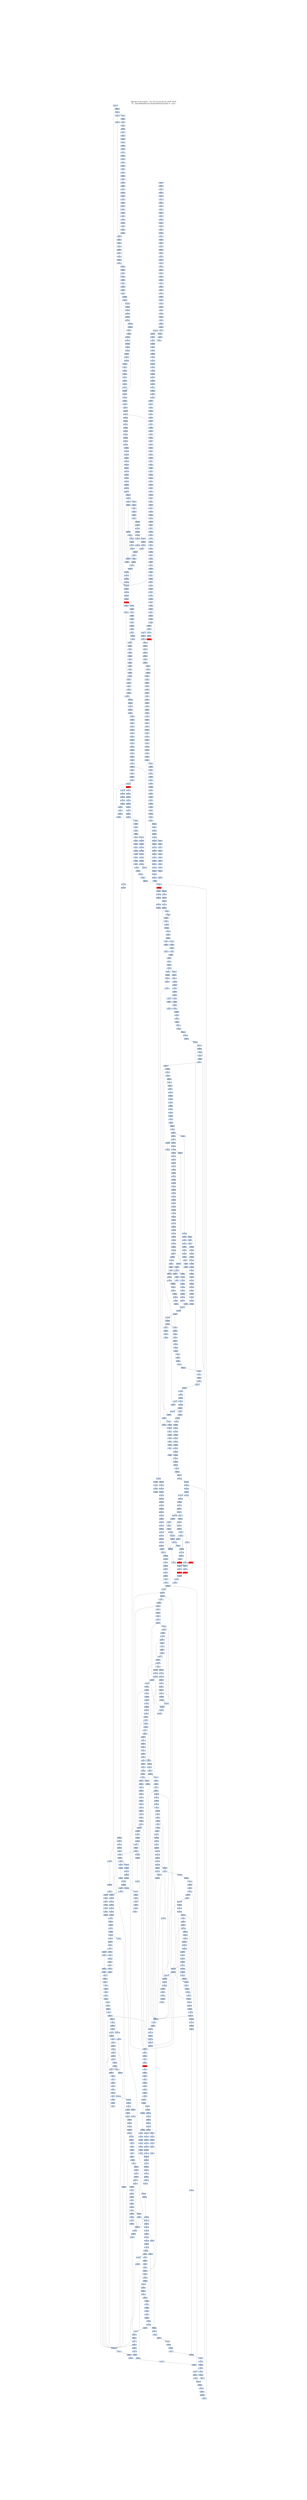 digraph G {
node[shape=rectangle,style=filled,fillcolor=lightsteelblue,color=lightsteelblue]
bgcolor="transparent"
graph [label="Jakstab v0.8.4-devel   Tue Oct 22 02:02:24 CEST 2019\n-m ../Input/Real/linuxCommandsStatic/printf -b --cpa i", labelloc=t, fontsize=35, pad=30]
"0x0804d7e5"[label="0x0804d7e5\n"];
"0x080b4fec"[label="0x080b4fec\n"];
"0x080b4feb"[label="0x080b4feb\n"];
"0x0804d7e7"[label="0x0804d7e7\n"];
"0x08097fec"[label="0x08097fec\n"];
"0x080b4fea"[label="0x080b4fea\n"];
"0x0804dfe7"[label="0x0804dfe7\n"];
"0x080b4fe9"[label="0x080b4fe9\n"];
"0x080b4ff0"[label="0x080b4ff0\n"];
"0x0804dfe3"[label="0x0804dfe3\n"];
"0x080b4fed"[label="0x080b4fed\n"];
"0x0804dfed"[label="0x0804dfed\n"];
"0x080b4fe4"[label="0x080b4fe4\n"];
"0x080b4fe2"[label="0x080b4fe2\n"];
"0x0804d7f0"[label="0x0804d7f0\n"];
"0x0804d7ea"[label="0x0804d7ea\n"];
"0x0804dfea"[label="0x0804dfea\n"];
"0x080b4fe6"[label="0x080b4fe6\n"];
"0x08097fe7"[label="0x08097fe7\n"];
"0x0804d7f6"[label="0x0804d7f6\n"];
"0x080b4ffa"[label="0x080b4ffa\n"];
"0x08097ffb"[label="0x08097ffb\n"];
"0x0804d7f8"[label="0x0804d7f8\n"];
"0x080b5000"[label="0x080b5000\n"];
"0x0804dff2"[label="0x0804dff2\n"];
"0x080b4fff"[label="0x080b4fff\n"];
"0x080b4ffe"[label="0x080b4ffe\n"];
"0x08097fff"[label="0x08097fff\n"];
"0x080b4ffd"[label="0x080b4ffd\n"];
"0x080b4ff4"[label="0x080b4ff4\n"];
"0x08097ff1"[label="0x08097ff1\n"];
"0x0804d7ff"[label="0x0804d7ff\n"];
"0x080b4ff2"[label="0x080b4ff2\n"];
"0x08097ff3"[label="0x08097ff3\n"];
"0x080b4ff8"[label="0x080b4ff8\n"];
"0x0804d7fa"[label="0x0804d7fa\n"];
"0x080b4ff6"[label="0x080b4ff6\n"];
"0x08097ff7"[label="0x08097ff7\n"];
"0x080b500c"[label="0x080b500c\n"];
"0x0804d806"[label="0x0804d806\n"];
"0x080b500a"[label="0x080b500a\n"];
"0x0809800b"[label="0x0809800b\n"];
"0x080b5010"[label="0x080b5010\n"];
"0x0804d801"[label="0x0804d801\n"];
"0x0809800e"[label="0x0809800e\n"];
"0x080b500e"[label="0x080b500e\n"];
"0x0804d804"[label="0x0804d804\n"];
"0x08098001"[label="0x08098001\n"];
"0x08098004"[label="0x08098004\n"];
"0x0804d80f"[label="0x0804d80f\n"];
"0x080b5001"[label="0x080b5001\n"];
"0x0804d809"[label="0x0804d809\n"];
"0x08098006"[label="0x08098006\n"];
"0x080b5008"[label="0x080b5008\n"];
"0x08098008"[label="0x08098008\n"];
"0x0804d80c"[label="0x0804d80c\n"];
"0x0804d815"[label="0x0804d815\n"];
"0x0809801b"[label="0x0809801b\n"];
"0x0804d818"[label="0x0804d818\n"];
"0x080b5020"[label="0x080b5020\n"];
"0x0804d812"[label="0x0804d812\n"];
"0x0809801f"[label="0x0809801f\n"];
"0x08098011"[label="0x08098011\n"];
"0x0804d81f"[label="0x0804d81f\n"];
"0x080b5012"[label="0x080b5012\n"];
"0x08098014"[label="0x08098014\n"];
"0x08098016"[label="0x08098016\n"];
"0x0804d81a"[label="0x0804d81a\n"];
"0x080b5017"[label="0x080b5017\n"];
"0x08098018"[label="0x08098018\n"];
"0x0804d81c"[label="0x0804d81c\n"];
"0x0809802a"[label="0x0809802a\n"];
"0x0804d826"[label="0x0804d826\n"];
"0x0804d822"[label="0x0804d822\n"];
"0x0804d824"[label="0x0804d824\n"];
"0x080b5024"[label="0x080b5024\n"];
"0x08098022"[label="0x08098022\n"];
"0x0804d82f"[label="0x0804d82f\n"];
"0x080b5022"[label="0x080b5022\n"];
"0x0804d829"[label="0x0804d829\n"];
"0x0809803a"[label="0x0809803a\n"];
"0x0809803c"[label="0x0809803c\n"];
"0x0804d838"[label="0x0804d838\n"];
"0x0804d831"[label="0x0804d831\n"];
"0x0804d83d"[label="0x0804d83d\n"];
"0x08098031"[label="0x08098031\n"];
"0x0804d83f"[label="0x0804d83f\n"];
"0x08098036"[label="0x08098036\n"];
"0x0804d83a"[label="0x0804d83a\n"];
"0x0804d848"[label="0x0804d848\n"];
"0x0804d842"[label="0x0804d842\n"];
"0x08098050"[label="0x08098050\n"];
"0x08098042"[label="0x08098042\n"];
"0x0804d84e"[label="0x0804d84e\n"];
"0x0804d84c"[label="0x0804d84c\n"];
"0x0804d855"[label="0x0804d855\n"];
"0x0804d857"[label="0x0804d857\n"];
"0x0809805d"[label="0x0809805d\n"];
"0x0804d853"[label="0x0804d853\n"];
"0x0804d85d"[label="0x0804d85d\n"];
"0x0804d860"[label="0x0804d860\n"];
"0x0804d85a"[label="0x0804d85a\n"];
"0x08098058"[label="0x08098058\n"];
"0x0804d866"[label="0x0804d866\n"];
"0x08098070"[label="0x08098070\n"];
"0x0804d863"[label="0x0804d863\n"];
"0x08098061"[label="0x08098061\n"];
"0x0804d86c"[label="0x0804d86c\n"];
"0x0804d877"[label="0x0804d877\n"];
"0x0809807c"[label="0x0809807c\n"];
"0x0804d872"[label="0x0804d872\n"];
"0x0804d874"[label="0x0804d874\n"];
"0x08098072"[label="0x08098072\n"];
"0x08098071"[label="0x08098071\n"];
"0x0804d87f"[label="0x0804d87f\n"];
"0x08098073"[label="0x08098073\n"];
"0x0804d879"[label="0x0804d879\n"];
"0x0804d87c"[label="0x0804d87c\n"];
"0x08098077"[label="0x08098077\n"];
"0x0804d885"[label="0x0804d885\n"];
"0x0809808a"[label="0x0809808a\n"];
"0x0809808d"[label="0x0809808d\n"];
"0x08098082"[label="0x08098082\n"];
"0x0804d88f"[label="0x0804d88f\n"];
"0x0804d889"[label="0x0804d889\n"];
"0x08098086"[label="0x08098086\n"];
"0x0809809a"[label="0x0809809a\n"];
"0x0804d896"[label="0x0804d896\n"];
"0x0809809c"[label="0x0809809c\n"];
"0x0804d898"[label="0x0804d898\n"];
"0x0804d894"[label="0x0804d894\n"];
"0x0809809f"[label="0x0809809f\n"];
"0x08098094"[label="0x08098094\n"];
"0x0804d89a"[label="0x0804d89a\n"];
"0x0804d89c"[label="0x0804d89c\n"];
"0x08098097"[label="0x08098097\n"];
"0x0804d8a5"[label="0x0804d8a5\n"];
"0x080980aa"[label="0x080980aa\n"];
"0x0804d8a7"[label="0x0804d8a7\n"];
"0x0804d8a2"[label="0x0804d8a2\n"];
"0x080980af"[label="0x080980af\n"];
"0x080980a1"[label="0x080980a1\n"];
"0x080980a4"[label="0x080980a4\n"];
"0x0804d8af"[label="0x0804d8af\n"];
"0x0804d8ac"[label="0x0804d8ac\n"];
"0x0804d8b5"[label="0x0804d8b5\n"];
"0x080980b9"[label="0x080980b9\n"];
"0x0804d8b7"[label="0x0804d8b7\n"];
"0x080980bd"[label="0x080980bd\n"];
"0x0804d8b2"[label="0x0804d8b2\n"];
"0x080980c0"[label="0x080980c0\n"];
"0x080980bf"[label="0x080980bf\n"];
"0x080980b1"[label="0x080980b1\n"];
"0x0804d8bf"[label="0x0804d8bf\n"];
"0x080980b3"[label="0x080980b3\n"];
"0x0804d8b9"[label="0x0804d8b9\n"];
"0x080980b5"[label="0x080980b5\n"];
"0x080980ca"[label="0x080980ca\n"];
"0x080980c9"[label="0x080980c9\n"];
"0x0804d8c8"[label="0x0804d8c8\n"];
"0x080980cb"[label="0x080980cb\n"];
"0x0804d8c3"[label="0x0804d8c3\n"];
"0x080980c2"[label="0x080980c2\n"];
"0x080980c1"[label="0x080980c1\n"];
"0x080980c8"[label="0x080980c8\n"];
"0x0804d8cc"[label="0x0804d8cc\n"];
"0x0804d8d4"[label="0x0804d8d4\n"];
"0x0804d8dc"[label="0x0804d8dc\n"];
"0x0804d8e1"[label="0x0804d8e1\n"];
"0x080980f0"[label="0x080980f0\n"];
"0x0804d8e9"[label="0x0804d8e9\n"];
"0x080980f9"[label="0x080980f9\n"];
"0x080980ff"[label="0x080980ff\n"];
"0x0804d8f4"[label="0x0804d8f4\n"];
"0x080980f2"[label="0x080980f2\n"];
"0x080980f1"[label="0x080980f1\n"];
"0x080980f4"[label="0x080980f4\n"];
"0x080980f3"[label="0x080980f3\n"];
"0x0804d8fb"[label="0x0804d8fb\n"];
"0x08098109"[label="0x08098109\n"];
"0x0804d906"[label="0x0804d906\n"];
"0x0809810d"[label="0x0809810d\n"];
"0x08098102"[label="0x08098102\n"];
"0x0804d910"[label="0x0804d910\n"];
"0x0804d909"[label="0x0804d909\n"];
"0x0804d90b"[label="0x0804d90b\n"];
"0x0804d915"[label="0x0804d915\n"];
"0x08098119"[label="0x08098119\n"];
"0x0804d917"[label="0x0804d917\n"];
"0x0809811b"[label="0x0809811b\n"];
"0x0809811d"[label="0x0809811d\n"];
"0x0804d91f"[label="0x0804d91f\n"];
"0x08098113"[label="0x08098113\n"];
"0x0804d919"[label="0x0804d919\n"];
"0x08098117"[label="0x08098117\n"];
"0x0804d91c"[label="0x0804d91c\n"];
"0x08098129"[label="0x08098129\n"];
"0x0804d928"[label="0x0804d928\n"];
"0x0804d921"[label="0x0804d921\n"];
"0x0809812f"[label="0x0809812f\n"];
"0x0804d924"[label="0x0804d924\n"];
"0x0804d92f"[label="0x0804d92f\n"];
"0x08098123"[label="0x08098123\n"];
"0x0804d92c"[label="0x0804d92c\n"];
"0x0804d935"[label="0x0804d935\n"];
"0x0804d938"[label="0x0804d938\n"];
"0x0809813b"[label="0x0809813b\n"];
"0x0804d93e"[label="0x0804d93e\n"];
"0x08098135"[label="0x08098135\n"];
"0x0804d93b"[label="0x0804d93b\n"];
"0x08098137"[label="0x08098137\n"];
"0x0804e145"[label="0x0804e145\n"];
"0x312d302e"[label="0x312d302e\n"];
"0x08098149"[label="0x08098149\n"];
"0x0804d946"[label="0x0804d946\n"];
"0x0809814b"[label="0x0809814b\n"];
"0x0804d941"[label="0x0804d941\n"];
"0x0804e142"[label="0x0804e142\n"];
"0x0809814f"[label="0x0809814f\n"];
"0x0804d944"[label="0x0804d944\n"];
"0x08098141"[label="0x08098141\n"];
"0x0804d949"[label="0x0804d949\n"];
"0x08098145"[label="0x08098145\n"];
"0x0804d94c"[label="0x0804d94c\n"];
"0x0804d956"[label="0x0804d956\n"];
"0x08098159"[label="0x08098159\n"];
"0x0804d951"[label="0x0804d951\n"];
"0x0809815d"[label="0x0809815d\n"];
"0x0804d954"[label="0x0804d954\n"];
"0x0804d960"[label="0x0804d960\n"];
"0x0804d959"[label="0x0804d959\n"];
"0x08098155"[label="0x08098155\n"];
"0x08098157"[label="0x08098157\n"];
"0x0804d965"[label="0x0804d965\n"];
"0x0804d962"[label="0x0804d962\n"];
"0x0809816d"[label="0x0809816d\n"];
"0x0804d96d"[label="0x0804d96d\n"];
"0x08098163"[label="0x08098163\n"];
"0x0804d970"[label="0x0804d970\n"];
"0x0804d969"[label="0x0804d969\n"];
"0x08098167"[label="0x08098167\n"];
"0x0809817c"[label="0x0809817c\n"];
"0x0804d972"[label="0x0804d972\n"];
"0x08098180"[label="0x08098180\n"];
"0x08098171"[label="0x08098171\n"];
"0x0804d980"[label="0x0804d980\n"];
"0x0804d979"[label="0x0804d979\n"];
"0x08098178"[label="0x08098178\n"];
"0x0804d986"[label="0x0804d986\n"];
"0x0809818b"[label="0x0809818b\n"];
"0x0804d984"[label="0x0804d984\n"];
"0x0804d98d"[label="0x0804d98d\n"];
"0x0804d990"[label="0x0804d990\n"];
"0x08098186"[label="0x08098186\n"];
"0x0804d996"[label="0x0804d996\n"];
"0x0809819b"[label="0x0809819b\n"];
"0x0804d993"[label="0x0804d993\n"];
"0x0809819f"[label="0x0809819f\n"];
"0x0804d99d"[label="0x0804d99d\n"];
"0x0804d99e"[label="0x0804d99e\n"];
"0x08098191"[label="0x08098191\n"];
"0x0804d99f"[label="0x0804d99f\n"];
"0x0804d9a0"[label="0x0804d9a0\n",fillcolor="red"];
"0x08098195"[label="0x08098195\n"];
"0x0804d99c"[label="0x0804d99c\n"];
"0x08098197"[label="0x08098197\n"];
"0x0804d9a7"[label="0x0804d9a7\n"];
"0x080981ab"[label="0x080981ab\n"];
"0x0804d9a1"[label="0x0804d9a1\n"];
"0x080ad9b0"[label="0x080ad9b0\n"];
"0x0804d9a4"[label="0x0804d9a4\n"];
"0x080981a1"[label="0x080981a1\n"];
"0x0804d9af"[label="0x0804d9af\n"];
"0x0804d9aa"[label="0x0804d9aa\n"];
"0x080981a7"[label="0x080981a7\n"];
"0x0804d9ac"[label="0x0804d9ac\n"];
"0x080981b9"[label="0x080981b9\n"];
"0x080ad9b9"[label="0x080ad9b9\n"];
"0x0804d9b8"[label="0x0804d9b8\n"];
"0x080981bb"[label="0x080981bb\n"];
"0x080ad9bf"[label="0x080ad9bf\n"];
"0x0804d9b1"[label="0x0804d9b1\n"];
"0x080981bd"[label="0x080981bd\n"];
"0x0804d9b3"[label="0x0804d9b3\n"];
"0x080ad9b3"[label="0x080ad9b3\n"];
"0x0804d9be"[label="0x0804d9be\n"];
"0x080ad9b4"[label="0x080ad9b4\n"];
"0x080981b1"[label="0x080981b1\n"];
"0x080ad9b1"[label="0x080ad9b1\n"];
"0x080ad9b2"[label="0x080ad9b2\n"];
"0x080981b5"[label="0x080981b5\n"];
"0x080ad9cc"[label="0x080ad9cc\n"];
"0x080981cb"[label="0x080981cb\n"];
"0x080ad9ca"[label="0x080ad9ca\n"];
"0x080ad9d0"[label="0x080ad9d0\n"];
"0x080981d0"[label="0x080981d0\n"];
"0x0804d9c3"[label="0x0804d9c3\n"];
"0x080ad9ce"[label="0x080ad9ce\n"];
"0x0804d9ce"[label="0x0804d9ce\n"];
"0x080981c3"[label="0x080981c3\n"];
"0x080ad9c2"[label="0x080ad9c2\n"];
"0x0804d9d0"[label="0x0804d9d0\n"];
"0x0804d9c9"[label="0x0804d9c9\n"];
"0x0804d9cb"[label="0x0804d9cb\n"];
"0x080ad9c6"[label="0x080ad9c6\n"];
"0x080981c7"[label="0x080981c7\n"];
"0x080ad9db"[label="0x080ad9db\n"];
"0x080981d9"[label="0x080981d9\n"];
"0x080ad9d9"[label="0x080ad9d9\n"];
"0x0804d9d7"[label="0x0804d9d7\n"];
"0x080ad9df"[label="0x080ad9df\n"];
"0x080981dd"[label="0x080981dd\n"];
"0x080ad9dd"[label="0x080ad9dd\n"];
"0x0804d9d3"[label="0x0804d9d3\n"];
"0x080ad9d3"[label="0x080ad9d3\n"];
"0x080981d4"[label="0x080981d4\n"];
"0x080ad9d7"[label="0x080ad9d7\n"];
"0x0804d9da"[label="0x0804d9da\n"];
"0x0804d9dc"[label="0x0804d9dc\n"];
"0x0804d9e5"[label="0x0804d9e5\n"];
"0x080ad9e9"[label="0x080ad9e9\n"];
"0x0804d9e8"[label="0x0804d9e8\n"];
"0x0804d9e2"[label="0x0804d9e2\n"];
"0x080981ed"[label="0x080981ed\n"];
"0x080ad9ee"[label="0x080ad9ee\n"];
"0x080ad9e1"[label="0x080ad9e1\n"];
"0x0804d9ef"[label="0x0804d9ef\n"];
"0x080981e3"[label="0x080981e3\n"];
"0x080ad9e7"[label="0x080ad9e7\n"];
"0x0804d9ea"[label="0x0804d9ea\n"];
"0x080981e8"[label="0x080981e8\n"];
"0x080981f9"[label="0x080981f9\n"];
"0x080ad9fa"[label="0x080ad9fa\n"];
"0x080981fd"[label="0x080981fd\n"];
"0x080ada00"[label="0x080ada00\n"];
"0x080ad9fd"[label="0x080ad9fd\n"];
"0x0804d9f4"[label="0x0804d9f4\n"];
"0x080981f2"[label="0x080981f2\n"];
"0x0804d9fd"[label="0x0804d9fd\n"];
"0x080ad9f4"[label="0x080ad9f4\n"];
"0x080ad9f1"[label="0x080ad9f1\n"];
"0x0804d9fa"[label="0x0804d9fa\n"];
"0x080ad9f6"[label="0x080ad9f6\n"];
"0x080981f7"[label="0x080981f7\n"];
"0x080ada0c"[label="0x080ada0c\n"];
"0x0809820c"[label="0x0809820c\n"];
"0x080ada0a"[label="0x080ada0a\n"];
"0x0804da03"[label="0x0804da03\n"];
"0x080ada0e"[label="0x080ada0e\n"];
"0x08098202"[label="0x08098202\n"];
"0x0804da0e"[label="0x0804da0e\n"];
"0x080ada02"[label="0x080ada02\n"];
"0x0804da09"[label="0x0804da09\n"];
"0x080ada08"[label="0x080ada08\n"];
"0x0804da0c"[label="0x0804da0c\n"];
"0x080ada06"[label="0x080ada06\n"];
"0x08098207"[label="0x08098207\n"];
"0x080ada1b"[label="0x080ada1b\n"];
"0x080ada1c"[label="0x080ada1c\n"];
"0x080ada19"[label="0x080ada19\n"];
"0x0809821b"[label="0x0809821b\n"];
"0x0804da11"[label="0x0804da11\n"];
"0x080ada1f"[label="0x080ada1f\n"];
"0x080ada20"[label="0x080ada20\n"];
"0x080ada1d"[label="0x080ada1d\n"];
"0x08098220"[label="0x08098220\n"];
"0x0804da14"[label="0x0804da14\n"];
"0x080ada1e"[label="0x080ada1e\n"];
"0x0804da1d"[label="0x0804da1d\n"];
"0x0804ca1d"[label="0x0804ca1d\n"];
"0x080ada14"[label="0x080ada14\n"];
"0x08098211"[label="0x08098211\n"];
"0x0804da20"[label="0x0804da20\n"];
"0x0804ca20"[label="0x0804ca20\n",fillcolor="red"];
"0x080ada12"[label="0x080ada12\n"];
"0x080ada17"[label="0x080ada17\n"];
"0x08098215"[label="0x08098215\n"];
"0x0804da1a"[label="0x0804da1a\n"];
"0x0804da25"[label="0x0804da25\n"];
"0x08098229"[label="0x08098229\n"];
"0x0809822b"[label="0x0809822b\n"];
"0x080ada2a"[label="0x080ada2a\n"];
"0x080ada2f"[label="0x080ada2f\n"];
"0x0809822f"[label="0x0809822f\n"];
"0x0804da2e"[label="0x0804da2e\n"];
"0x0804a22f"[label="0x0804a22f\n"];
"0x080ada22"[label="0x080ada22\n"];
"0x08098225"[label="0x08098225\n"];
"0x0804da2c"[label="0x0804da2c\n"];
"0x08098239"[label="0x08098239\n"];
"0x080ada3c"[label="0x080ada3c\n"];
"0x080ada3a"[label="0x080ada3a\n"];
"0x0804da31"[label="0x0804da31\n"];
"0x080ada40"[label="0x080ada40\n"];
"0x0804a232"[label="0x0804a232\n"];
"0x08098240"[label="0x08098240\n"];
"0x08098231"[label="0x08098231\n"];
"0x0804da40"[label="0x0804da40\n"];
"0x080ada38"[label="0x080ada38\n"];
"0x08098235"[label="0x08098235\n"];
"0x080ada35"[label="0x080ada35\n"];
"0x08098237"[label="0x08098237\n"];
"0x0804da45"[label="0x0804da45\n"];
"0x080ada4c"[label="0x080ada4c\n"];
"0x080ada4a"[label="0x080ada4a\n"];
"0x080ada50"[label="0x080ada50\n"];
"0x0809824f"[label="0x0809824f\n"];
"0x0804da4d"[label="0x0804da4d\n"];
"0x080ada44"[label="0x080ada44\n"];
"0x08098243"[label="0x08098243\n"];
"0x0804da50"[label="0x0804da50\n"];
"0x080ada47"[label="0x080ada47\n"];
"0x08098246"[label="0x08098246\n"];
"0x0804da4a"[label="0x0804da4a\n"];
"0x0804da4b"[label="0x0804da4b\n"];
"0x08098248"[label="0x08098248\n"];
"0x0804da4c"[label="0x0804da4c\n"];
"0x0804da56"[label="0x0804da56\n"];
"0x080ada59"[label="0x080ada59\n"];
"0x080ada60"[label="0x080ada60\n"];
"0x08097a60"[label="0x08097a60\n"];
"0x0804da5e"[label="0x0804da5e\n"];
"0x08098251"[label="0x08098251\n",fillcolor="red"];
"0x0804da5a"[label="0x0804da5a\n"];
"0x080ada56"[label="0x080ada56\n"];
"0x0804da5c"[label="0x0804da5c\n"];
"0x080ada6c"[label="0x080ada6c\n"];
"0x080ada69"[label="0x080ada69\n"];
"0x08097a6c"[label="0x08097a6c\n"];
"0x08097a6b"[label="0x08097a6b\n"];
"0x08097a6e"[label="0x08097a6e\n"];
"0x080ada6d"[label="0x080ada6d\n"];
"0x080ada63"[label="0x080ada63\n"];
"0x0804da6d"[label="0x0804da6d\n"];
"0x08097a63"[label="0x08097a63\n"];
"0x080ada67"[label="0x080ada67\n"];
"0x0804da69"[label="0x0804da69\n"];
"0x08097a66"[label="0x08097a66\n"];
"0x08097a68"[label="0x08097a68\n"];
"0x08097a7a"[label="0x08097a7a\n"];
"0x080ada79"[label="0x080ada79\n"];
"0x0809827b"[label="0x0809827b\n"];
"0x0804da78"[label="0x0804da78\n"];
"0x0809827e"[label="0x0809827e\n"];
"0x08097a7d"[label="0x08097a7d\n"];
"0x08098280"[label="0x08098280\n"];
"0x080ada7d"[label="0x080ada7d\n"];
"0x0804da73"[label="0x0804da73\n"];
"0x08097a7f"[label="0x08097a7f\n"];
"0x080ada73"[label="0x080ada73\n"];
"0x08097a71"[label="0x08097a71\n"];
"0x0804da7f"[label="0x0804da7f\n"];
"0x080ada71"[label="0x080ada71\n"];
"0x08097a73"[label="0x08097a73\n"];
"0x080ada77"[label="0x080ada77\n"];
"0x08097a75"[label="0x08097a75\n"];
"0x08097a78"[label="0x08097a78\n"];
"0x080ada8b"[label="0x080ada8b\n"];
"0x0804da86"[label="0x0804da86\n"];
"0x08097a8b"[label="0x08097a8b\n"];
"0x080ada8f"[label="0x080ada8f\n"];
"0x08097a8d"[label="0x08097a8d\n"];
"0x0809828d"[label="0x0809828d\n"];
"0x080ada8d"[label="0x080ada8d\n"];
"0x08097a8f"[label="0x08097a8f\n"];
"0x080ada83"[label="0x080ada83\n"];
"0x08097a82"[label="0x08097a82\n"];
"0x08098282"[label="0x08098282\n"];
"0x08097a81"[label="0x08097a81\n"];
"0x080ada81"[label="0x080ada81\n"];
"0x08098284"[label="0x08098284\n"];
"0x080ada82"[label="0x080ada82\n"];
"0x080ada88"[label="0x080ada88\n"];
"0x08097a88"[label="0x08097a88\n"];
"0x08098288"[label="0x08098288\n"];
"0x0804da8c"[label="0x0804da8c\n"];
"0x08097a99"[label="0x08097a99\n"];
"0x0804da97"[label="0x0804da97\n"];
"0x08097a9b"[label="0x08097a9b\n"];
"0x0809829b"[label="0x0809829b\n"];
"0x080ada9a"[label="0x080ada9a\n"];
"0x08097a9e"[label="0x08097a9e\n"];
"0x080ada9f"[label="0x080ada9f\n"];
"0x08097aa0"[label="0x08097aa0\n"];
"0x080982a0"[label="0x080982a0\n"];
"0x0804da93"[label="0x0804da93\n"];
"0x08097a92"[label="0x08097a92\n"];
"0x08098291"[label="0x08098291\n"];
"0x080ada91"[label="0x080ada91\n"];
"0x08097a94"[label="0x08097a94\n"];
"0x0804da9f"[label="0x0804da9f\n"];
"0x08098293"[label="0x08098293\n"];
"0x0804da99"[label="0x0804da99\n"];
"0x08098295"[label="0x08098295\n"];
"0x080ada95"[label="0x080ada95\n"];
"0x08097a97"[label="0x08097a97\n"];
"0x08097aaa"[label="0x08097aaa\n"];
"0x0804daa7"[label="0x0804daa7\n"];
"0x080982ac"[label="0x080982ac\n"];
"0x08097aab"[label="0x08097aab\n",fillcolor="red"];
"0x0804daa1"[label="0x0804daa1\n"];
"0x080adab0"[label="0x080adab0\n"];
"0x08097ab0"[label="0x08097ab0\n"];
"0x0804daa4"[label="0x0804daa4\n"];
"0x0804daae"[label="0x0804daae\n"];
"0x080adaa1"[label="0x080adaa1\n"];
"0x0804daaf"[label="0x0804daaf\n"];
"0x08097aa3"[label="0x08097aa3\n"];
"0x08097aa6"[label="0x08097aa6\n"];
"0x0804daa9"[label="0x0804daa9\n"];
"0x080adaa7"[label="0x080adaa7\n"];
"0x0804daab"[label="0x0804daab\n"];
"0x080adabb"[label="0x080adabb\n"];
"0x08097aba"[label="0x08097aba\n"];
"0x0804dab7"[label="0x0804dab7\n"];
"0x08097abd"[label="0x08097abd\n"];
"0x080982bd"[label="0x080982bd\n"];
"0x080adac0"[label="0x080adac0\n"];
"0x08097ac0"[label="0x08097ac0\n"];
"0x080adabd"[label="0x080adabd\n"];
"0x08097abf"[label="0x08097abf\n"];
"0x0804dab4"[label="0x0804dab4\n"];
"0x080982b1"[label="0x080982b1\n"];
"0x080adab4"[label="0x080adab4\n"];
"0x080adab2"[label="0x080adab2\n"];
"0x08097ab3"[label="0x08097ab3\n",fillcolor="red"];
"0x080adab8"[label="0x080adab8\n"];
"0x0804dabb"[label="0x0804dabb\n"];
"0x08097ab8"[label="0x08097ab8\n"];
"0x0804dac6"[label="0x0804dac6\n"];
"0x080adacc"[label="0x080adacc\n"];
"0x080adaca"[label="0x080adaca\n"];
"0x0804dac1"[label="0x0804dac1\n"];
"0x080982ce"[label="0x080982ce\n"];
"0x080adad0"[label="0x080adad0\n"];
"0x08097ad0"[label="0x08097ad0\n"];
"0x0804dac4"[label="0x0804dac4\n"];
"0x080adace"[label="0x080adace\n"];
"0x080adac3"[label="0x080adac3\n"];
"0x080982c2"[label="0x080982c2\n"];
"0x0804dace"[label="0x0804dace\n"];
"0x0804dad0"[label="0x0804dad0\n"];
"0x080adac7"[label="0x080adac7\n"];
"0x080adac5"[label="0x080adac5\n"];
"0x0804dacc"[label="0x0804dacc\n"];
"0x080adadb"[label="0x080adadb\n"];
"0x0804dad5"[label="0x0804dad5\n"];
"0x08097ada"[label="0x08097ada\n"];
"0x08097adc"[label="0x08097adc\n"];
"0x080adadf"[label="0x080adadf\n"];
"0x08097ae0"[label="0x08097ae0\n"];
"0x080982df"[label="0x080982df\n"];
"0x080adad4"[label="0x080adad4\n"];
"0x0804dade"[label="0x0804dade\n"];
"0x08097ad1"[label="0x08097ad1\n"];
"0x0804dae0"[label="0x0804dae0\n"];
"0x08097ad3"[label="0x08097ad3\n"];
"0x080982d3"[label="0x080982d3\n"];
"0x08097ad6"[label="0x08097ad6\n"];
"0x080adad8"[label="0x080adad8\n"];
"0x0804dadb"[label="0x0804dadb\n"];
"0x08097aea"[label="0x08097aea\n"];
"0x080adaec"[label="0x080adaec\n"];
"0x0804dae6"[label="0x0804dae6\n"];
"0x08097aeb"[label="0x08097aeb\n",fillcolor="red"];
"0x08097af0"[label="0x08097af0\n"];
"0x080adaee"[label="0x080adaee\n"];
"0x0804dae4"[label="0x0804dae4\n"];
"0x08097ae2"[label="0x08097ae2\n"];
"0x080adae1"[label="0x080adae1\n"];
"0x080982e4"[label="0x080982e4\n"];
"0x0804daf0"[label="0x0804daf0\n"];
"0x080adae7"[label="0x080adae7\n"];
"0x0804daea"[label="0x0804daea\n"];
"0x08097ae7"[label="0x08097ae7\n"];
"0x080982f9"[label="0x080982f9\n"];
"0x0804daf6"[label="0x0804daf6\n"];
"0x080adaf9"[label="0x080adaf9\n"];
"0x08097afb"[label="0x08097afb\n"];
"0x0804daf8"[label="0x0804daf8\n"];
"0x0804daf2"[label="0x0804daf2\n"];
"0x080adb00"[label="0x080adb00\n"];
"0x08097aff"[label="0x08097aff\n"];
"0x0804dafd"[label="0x0804dafd\n"];
"0x080adaf4"[label="0x080adaf4\n"];
"0x080982f4"[label="0x080982f4\n"];
"0x080adaf1"[label="0x080adaf1\n"];
"0x08097af3"[label="0x08097af3\n"];
"0x08097af6"[label="0x08097af6\n"];
"0x08097af5"[label="0x08097af5\n"];
"0x080adaf6"[label="0x080adaf6\n"];
"0x080adb0b"[label="0x080adb0b\n"];
"0x08097b0a"[label="0x08097b0a\n"];
"0x08098309"[label="0x08098309\n"];
"0x0804db06"[label="0x0804db06\n"];
"0x08097b0c"[label="0x08097b0c\n"];
"0x0804db08"[label="0x0804db08\n"];
"0x0809830e"[label="0x0809830e\n"];
"0x080adb10"[label="0x080adb10\n"];
"0x0804db03"[label="0x0804db03\n"];
"0x0804db0d"[label="0x0804db0d\n"];
"0x080adb03"[label="0x080adb03\n"];
"0x08097b03"[label="0x08097b03\n"];
"0x08097b06"[label="0x08097b06\n"];
"0x080adb08"[label="0x080adb08\n"];
"0x080adb06"[label="0x080adb06\n"];
"0x0804db16"[label="0x0804db16\n"];
"0x0809831c"[label="0x0809831c\n"];
"0x0804db18"[label="0x0804db18\n"];
"0x080adb20"[label="0x080adb20\n"];
"0x0804db13"[label="0x0804db13\n"];
"0x080adb13"[label="0x080adb13\n"];
"0x08097b11"[label="0x08097b11\n"];
"0x08097b14"[label="0x08097b14\n"];
"0x0804db20"[label="0x0804db20\n"];
"0x080adb18"[label="0x080adb18\n"];
"0x0804db1a"[label="0x0804db1a\n"];
"0x08097b15"[label="0x08097b15\n",fillcolor="red"];
"0x0804db28"[label="0x0804db28\n"];
"0x0809832d"[label="0x0809832d\n"];
"0x080adb2e"[label="0x080adb2e\n"];
"0x080adb24"[label="0x080adb24\n"];
"0x08098321"[label="0x08098321\n"];
"0x0804db30"[label="0x0804db30\n"];
"0x080adb26"[label="0x080adb26\n"];
"0x080adb3b"[label="0x080adb3b\n"];
"0x080adb39"[label="0x080adb39\n"];
"0x0809833e"[label="0x0809833e\n"];
"0x08095340"[label="0x08095340\n"];
"0x0804db33"[label="0x0804db33\n"];
"0x08097b40"[label="0x08097b40\n"];
"0x080adb3e"[label="0x080adb3e\n"];
"0x080adb33"[label="0x080adb33\n"];
"0x08098332"[label="0x08098332\n"];
"0x0804db3f"[label="0x0804db3f\n"];
"0x0804db39"[label="0x0804db39\n"];
"0x080adb4b"[label="0x080adb4b\n"];
"0x0804db45"[label="0x0804db45\n"];
"0x08095349"[label="0x08095349\n"];
"0x080adb49"[label="0x080adb49\n"];
"0x080adb4a"[label="0x080adb4a\n"];
"0x08097b4e"[label="0x08097b4e\n"];
"0x080adb50"[label="0x080adb50\n"];
"0x08097b4d"[label="0x08097b4d\n"];
"0x0809534f"[label="0x0809534f\n"];
"0x08097b4f"[label="0x08097b4f\n"];
"0x0809834f"[label="0x0809834f\n"];
"0x08095342"[label="0x08095342\n"];
"0x080adb43"[label="0x080adb43\n"];
"0x08097b42"[label="0x08097b42\n"];
"0x08097b41"[label="0x08097b41\n"];
"0x08095341"[label="0x08095341\n"];
"0x080adb41"[label="0x080adb41\n"];
"0x08095344"[label="0x08095344\n"];
"0x08095343"[label="0x08095343\n"];
"0x08098343"[label="0x08098343\n"];
"0x080adb48"[label="0x080adb48\n"];
"0x080adb45"[label="0x080adb45\n"];
"0x0804db4b"[label="0x0804db4b\n"];
"0x080adb46"[label="0x080adb46\n"];
"0x08097b47"[label="0x08097b47\n"];
"0x080adb5c"[label="0x080adb5c\n"];
"0x0804db56"[label="0x0804db56\n"];
"0x0809535c"[label="0x0809535c\n"];
"0x08097b5c"[label="0x08097b5c\n"];
"0x080adb5a"[label="0x080adb5a\n"];
"0x0804db58"[label="0x0804db58\n"];
"0x0804db51"[label="0x0804db51\n"];
"0x08097b5e"[label="0x08097b5e\n"];
"0x080adb60"[label="0x080adb60\n"];
"0x08098360"[label="0x08098360\n"];
"0x0804db54"[label="0x0804db54\n"];
"0x0809535f"[label="0x0809535f\n"];
"0x08095352"[label="0x08095352\n"];
"0x08097b52"[label="0x08097b52\n"];
"0x080adb54"[label="0x080adb54\n"];
"0x08098354"[label="0x08098354\n"];
"0x080adb57"[label="0x080adb57\n"];
"0x0804db5a"[label="0x0804db5a\n"];
"0x08095358"[label="0x08095358\n"];
"0x08097b58"[label="0x08097b58\n"];
"0x0804db5c"[label="0x0804db5c\n"];
"0x080adb6b"[label="0x080adb6b\n"];
"0x08095369"[label="0x08095369\n"];
"0x0809536b"[label="0x0809536b\n"];
"0x08097b6b"[label="0x08097b6b\n"];
"0x0804db61"[label="0x0804db61\n"];
"0x0809536d"[label="0x0809536d\n"];
"0x080adb70"[label="0x080adb70\n"];
"0x08095370"[label="0x08095370\n"];
"0x0804db64"[label="0x0804db64\n"];
"0x0804db6d"[label="0x0804db6d\n"];
"0x08097b62"[label="0x08097b62\n"];
"0x08095361"[label="0x08095361\n"];
"0x08097b64"[label="0x08097b64\n"];
"0x08095363"[label="0x08095363\n"];
"0x0804db69"[label="0x0804db69\n"];
"0x08097b66"[label="0x08097b66\n"];
"0x08098365"[label="0x08098365\n"];
"0x080adb68"[label="0x080adb68\n"];
"0x08097b7a"[label="0x08097b7a\n"];
"0x0809537a"[label="0x0809537a\n"];
"0x0809837a"[label="0x0809837a\n"];
"0x0804db76"[label="0x0804db76\n"];
"0x0809837c"[label="0x0809837c\n"];
"0x0809537c"[label="0x0809537c\n"];
"0x0809837e"[label="0x0809837e\n"];
"0x0809537e"[label="0x0809537e\n"];
"0x0804db73"[label="0x0804db73\n"];
"0x08097b80"[label="0x08097b80\n"];
"0x080adb7d"[label="0x080adb7d\n"];
"0x08095372"[label="0x08095372\n"];
"0x08097b71"[label="0x08097b71\n"];
"0x08098371"[label="0x08098371\n"];
"0x08098374"[label="0x08098374\n"];
"0x08097b73"[label="0x08097b73\n"];
"0x0804db79"[label="0x0804db79\n"];
"0x08098376"[label="0x08098376\n"];
"0x08097b75"[label="0x08097b75\n"];
"0x080adb78"[label="0x080adb78\n"];
"0x0804db7b"[label="0x0804db7b\n"];
"0x08095377"[label="0x08095377\n"];
"0x0809538a"[label="0x0809538a\n"];
"0x0804db85"[label="0x0804db85\n"];
"0x08097b8c"[label="0x08097b8c\n"];
"0x0804db87"[label="0x0804db87\n"];
"0x0809538c"[label="0x0809538c\n"];
"0x0809838d"[label="0x0809838d\n"];
"0x0804db82"[label="0x0804db82\n"];
"0x08098390"[label="0x08098390\n"];
"0x08097b90"[label="0x08097b90\n"];
"0x0809538f"[label="0x0809538f\n"];
"0x08098381"[label="0x08098381\n"];
"0x08095381"[label="0x08095381\n"];
"0x08095384"[label="0x08095384\n"];
"0x08097b84"[label="0x08097b84\n"];
"0x08098383"[label="0x08098383\n"];
"0x08095386"[label="0x08095386\n"];
"0x08097b86"[label="0x08097b86\n"];
"0x08095388"[label="0x08095388\n"];
"0x0804db8b"[label="0x0804db8b\n"];
"0x08098387"[label="0x08098387\n"];
"0x08097b9a"[label="0x08097b9a\n"];
"0x08095399"[label="0x08095399\n"];
"0x0804db98"[label="0x0804db98\n"];
"0x08097b9e"[label="0x08097b9e\n"];
"0x0804db91"[label="0x0804db91\n"];
"0x080953a0"[label="0x080953a0\n"];
"0x080993a0"[label="0x080993a0\n"];
"0x08098392"[label="0x08098392\n"];
"0x08097b92"[label="0x08097b92\n"];
"0x08098391"[label="0x08098391\n"];
"0x08095391"[label="0x08095391\n"];
"0x08097b94"[label="0x08097b94\n"];
"0x08098394"[label="0x08098394\n"];
"0x08095393"[label="0x08095393\n"];
"0x0804dba0"[label="0x0804dba0\n"];
"0x08098393"[label="0x08098393\n"];
"0x0804db9c"[label="0x0804db9c\n"];
"0x080953aa"[label="0x080953aa\n"];
"0x0804dba6"[label="0x0804dba6\n"];
"0x080953ac"[label="0x080953ac\n"];
"0x0804dba8"[label="0x0804dba8\n"];
"0x080953ab"[label="0x080953ab\n"];
"0x080953ae"[label="0x080953ae\n"];
"0x08097bae"[label="0x08097bae\n"];
"0x080953ad"[label="0x080953ad\n"];
"0x08097bb0"[label="0x08097bb0\n"];
"0x080953b0"[label="0x080953b0\n"];
"0x08097ba2"[label="0x08097ba2\n"];
"0x080993a2"[label="0x080993a2\n"];
"0x080993a1"[label="0x080993a1\n"];
"0x0804dbaf"[label="0x0804dbaf\n"];
"0x080993a4"[label="0x080993a4\n"];
"0x080993a3"[label="0x080993a3\n"];
"0x08097ba5"[label="0x08097ba5\n"];
"0x080953a5"[label="0x080953a5\n"];
"0x08097ba8"[label="0x08097ba8\n"];
"0x0804dbab"[label="0x0804dbab\n"];
"0x080953a8"[label="0x080953a8\n"];
"0x0804dbb5"[label="0x0804dbb5\n"];
"0x080953bb"[label="0x080953bb\n"];
"0x080953be"[label="0x080953be\n"];
"0x0804dbb1"[label="0x0804dbb1\n"];
"0x080953c0"[label="0x080953c0\n"];
"0x08097bc0"[label="0x08097bc0\n"];
"0x0804dbb4"[label="0x0804dbb4\n"];
"0x080953b3"[label="0x080953b3\n"];
"0x0804dbc0"[label="0x0804dbc0\n"];
"0x08097bb6"[label="0x08097bb6\n"];
"0x080953b6"[label="0x080953b6\n"];
"0x080953b5"[label="0x080953b5\n"];
"0x08097bb8"[label="0x08097bb8\n"];
"0x0804dbbb"[label="0x0804dbbb\n"];
"0x0804dbbc"[label="0x0804dbbc\n"];
"0x080953ca"[label="0x080953ca\n"];
"0x080953c9"[label="0x080953c9\n"];
"0x080953cb"[label="0x080953cb\n"];
"0x0804dbc8"[label="0x0804dbc8\n"];
"0x0804dbc1"[label="0x0804dbc1\n"];
"0x08097bcd"[label="0x08097bcd\n"];
"0x0804dbc3"[label="0x0804dbc3\n"];
"0x080953d0"[label="0x080953d0\n"];
"0x08097bcf"[label="0x08097bcf\n"];
"0x080953c2"[label="0x080953c2\n"];
"0x0804dbcd"[label="0x0804dbcd\n"];
"0x08097bc3"[label="0x08097bc3\n"];
"0x080953c5"[label="0x080953c5\n"];
"0x08097bc5"[label="0x08097bc5\n"];
"0x080953c8"[label="0x080953c8\n"];
"0x0804dbcb"[label="0x0804dbcb\n"];
"0x08097bc8"[label="0x08097bc8\n"];
"0x080953c7"[label="0x080953c7\n"];
"0x080953d9"[label="0x080953d9\n"];
"0x08097bdb"[label="0x08097bdb\n"];
"0x08097bde"[label="0x08097bde\n"];
"0x0804dbd1"[label="0x0804dbd1\n"];
"0x0804dbd2"[label="0x0804dbd2\n"];
"0x08097be0"[label="0x08097be0\n"];
"0x0804dbd4"[label="0x0804dbd4\n"];
"0x080953d2"[label="0x080953d2\n"];
"0x08097bd1"[label="0x08097bd1\n"];
"0x080953d4"[label="0x080953d4\n"];
"0x08097bd3"[label="0x08097bd3\n"];
"0x080953d6"[label="0x080953d6\n"];
"0x08097bd5"[label="0x08097bd5\n"];
"0x08097bea"[label="0x08097bea\n"];
"0x08097bee"[label="0x08097bee\n"];
"0x08097be4"[label="0x08097be4\n"];
"0x08097be8"[label="0x08097be8\n"];
"0x08097bf9"[label="0x08097bf9\n"];
"0x08097bfd"[label="0x08097bfd\n"];
"0x08097c00"[label="0x08097c00\n"];
"0x08097bf4"[label="0x08097bf4\n"];
"0x08097bf7"[label="0x08097bf7\n"];
"0x08097c0c"[label="0x08097c0c\n"];
"0x08097c0b"[label="0x08097c0b\n"];
"0x08097c10"[label="0x08097c10\n"];
"0x08097c06"[label="0x08097c06\n"];
"0x08097c19"[label="0x08097c19\n"];
"0x08097c1b"[label="0x08097c1b\n"];
"0x08097c1e"[label="0x08097c1e\n"];
"0x08097c13"[label="0x08097c13\n"];
"0x08097c15"[label="0x08097c15\n"];
"0x08097c17"[label="0x08097c17\n"];
"0x08097c2b"[label="0x08097c2b\n"];
"0x08097c21"[label="0x08097c21\n"];
"0x08097c24"[label="0x08097c24\n"];
"0x08097c26"[label="0x08097c26\n"];
"0x08097c28"[label="0x08097c28\n"];
"0x08097c3b"[label="0x08097c3b\n"];
"0x08097c3d"[label="0x08097c3d\n"];
"0x080a5440"[label="0x080a5440\n"];
"0x08097c31"[label="0x08097c31\n"];
"0x08097c35"[label="0x08097c35\n"];
"0x08097c37"[label="0x08097c37\n"];
"0x08097c4c"[label="0x08097c4c\n"];
"0x080a544a"[label="0x080a544a\n"];
"0x08097c4b"[label="0x08097c4b\n"];
"0x080a544f"[label="0x080a544f\n"];
"0x08097c50"[label="0x08097c50\n"];
"0x08097c41"[label="0x08097c41\n"];
"0x080a5441"[label="0x080a5441\n"];
"0x08097c45"[label="0x08097c45\n"];
"0x080a5446"[label="0x080a5446\n"];
"0x08097c5a"[label="0x08097c5a\n"];
"0x080a5459"[label="0x080a5459\n"];
"0x08097c5c"[label="0x08097c5c\n"];
"0x080a545f"[label="0x080a545f\n"];
"0x08097c60"[label="0x08097c60\n"];
"0x08097c53"[label="0x08097c53\n"];
"0x080a5457"[label="0x080a5457\n"];
"0x08097c55"[label="0x08097c55\n"];
"0x08097c58"[label="0x08097c58\n"];
"0x080a5455"[label="0x080a5455\n"];
"0x08097c69"[label="0x08097c69\n"];
"0x080a5469"[label="0x080a5469\n"];
"0x08097c6b"[label="0x08097c6b\n"];
"0x08097c6d"[label="0x08097c6d\n"];
"0x080a546e"[label="0x080a546e\n"];
"0x08097c6f"[label="0x08097c6f\n"];
"0x080a5463"[label="0x080a5463\n"];
"0x080a5464"[label="0x080a5464\n"];
"0x08097c64"[label="0x08097c64\n"];
"0x080a5461"[label="0x080a5461\n"];
"0x080a5468"[label="0x080a5468\n"];
"0x08097c67"[label="0x08097c67\n"];
"0x08097c80"[label="0x08097c80\n"];
"0x08097c71"[label="0x08097c71\n"];
"0x08097c73"[label="0x08097c73\n"];
"0x08097c75"[label="0x08097c75\n"];
"0x08097c77"[label="0x08097c77\n"];
"0x08097c8b"[label="0x08097c8b\n"];
"0x08097c8e"[label="0x08097c8e\n"];
"0x08097c82"[label="0x08097c82\n"];
"0x08097c84"[label="0x08097c84\n"];
"0x08097c86"[label="0x08097c86\n"];
"0x08097c88"[label="0x08097c88\n"];
"0x08097c9a"[label="0x08097c9a\n"];
"0x08097c9c"[label="0x08097c9c\n"];
"0x08097ca0"[label="0x08097ca0\n"];
"0x08097c91"[label="0x08097c91\n"];
"0x08097c94"[label="0x08097c94\n"];
"0x0804e499"[label="0x0804e499\n"];
"0x08097c96"[label="0x08097c96\n"];
"0x08097c98"[label="0x08097c98\n"];
"0x0804e49c"[label="0x0804e49c\n"];
"0x08097ca9"[label="0x08097ca9\n"];
"0x08097cab"[label="0x08097cab\n"];
"0x0809a4b0"[label="0x0809a4b0\n"];
"0x08097caf"[label="0x08097caf\n"];
"0x0805a4b0"[label="0x0805a4b0\n"];
"0x08097ca3"[label="0x08097ca3\n"];
"0x08097ca6"[label="0x08097ca6\n"];
"0x08097cb9"[label="0x08097cb9\n"];
"0x0805a4b1"[label="0x0805a4b1\n"];
"0x08097cbf"[label="0x08097cbf\n"];
"0x08097cb3"[label="0x08097cb3\n"];
"0x08097cb7"[label="0x08097cb7\n"];
"0x08097cd0"[label="0x08097cd0\n"];
"0x08097cc2"[label="0x08097cc2\n"];
"0x08097cc4"[label="0x08097cc4\n"];
"0x08097cc3"[label="0x08097cc3\n"];
"0x08097cc6"[label="0x08097cc6\n",fillcolor="red"];
"0x08097cc5"[label="0x08097cc5\n"];
"0x08097cdb"[label="0x08097cdb\n"];
"0x08097cdd"[label="0x08097cdd\n"];
"0x08097cdf"[label="0x08097cdf\n"];
"0x08097cd4"[label="0x08097cd4\n"];
"0x08097cd6"[label="0x08097cd6\n"];
"0x08097cd8"[label="0x08097cd8\n"];
"0x08097ceb"[label="0x08097ceb\n"];
"0x08097cef"[label="0x08097cef\n"];
"0x08097ce2"[label="0x08097ce2\n"];
"0x08097ce4"[label="0x08097ce4\n"];
"0x08097ce7"[label="0x08097ce7\n"];
"0x08097cfb"[label="0x08097cfb\n"];
"0x08097cff"[label="0x08097cff\n"];
"0x08097cf6"[label="0x08097cf6\n"];
"0x08097d10"[label="0x08097d10\n"];
"0x08097d03"[label="0x08097d03\n"];
"0x08097d1a"[label="0x08097d1a\n"];
"0x08097d1c"[label="0x08097d1c\n"];
"0x08097d1e"[label="0x08097d1e\n"];
"0x08097d12"[label="0x08097d12\n"];
"0x08097d14"[label="0x08097d14\n"];
"0x08097d16"[label="0x08097d16\n"];
"0x08097d29"[label="0x08097d29\n"];
"0x08097d2c"[label="0x08097d2c\n"];
"0x08097d22"[label="0x08097d22\n"];
"0x08097d26"[label="0x08097d26\n"];
"0x08097d3b"[label="0x08097d3b\n"];
"0x08097d3f"[label="0x08097d3f\n"];
"0x08097d32"[label="0x08097d32\n"];
"0x08097d34"[label="0x08097d34\n"];
"0x08097d36"[label="0x08097d36\n"];
"0x08097d49"[label="0x08097d49\n"];
"0x08097d4b"[label="0x08097d4b\n"];
"0x08097d4d"[label="0x08097d4d\n"];
"0x08097d43"[label="0x08097d43\n"];
"0x08097d47"[label="0x08097d47\n"];
"0x08097d5a"[label="0x08097d5a\n"];
"0x08097d5c"[label="0x08097d5c\n"];
"0x08097d5e"[label="0x08097d5e\n"];
"0x08097d60"[label="0x08097d60\n"];
"0x08097d51"[label="0x08097d51\n"];
"0x08097d54"[label="0x08097d54\n"];
"0x08097d56"[label="0x08097d56\n"];
"0x08097d58"[label="0x08097d58\n"];
"0x08097d6a"[label="0x08097d6a\n"];
"0x08097d6c"[label="0x08097d6c\n"];
"0x08097d6e"[label="0x08097d6e\n"];
"0x08097d70"[label="0x08097d70\n"];
"0x08097d62"[label="0x08097d62\n"];
"0x08097d68"[label="0x08097d68\n"];
"0x08097d79"[label="0x08097d79\n"];
"0x08097d7c"[label="0x08097d7c\n"];
"0x0804cd78"[label="0x0804cd78\n"];
"0x08097d7e"[label="0x08097d7e\n"];
"0x08097d80"[label="0x08097d80\n"];
"0x08097d73"[label="0x08097d73\n"];
"0x08097d76"[label="0x08097d76\n"];
"0x0804cd7b"[label="0x0804cd7b\n"];
"0x08097d8a"[label="0x08097d8a\n"];
"0x08097d8e"[label="0x08097d8e\n"];
"0x08097d90"[label="0x08097d90\n"];
"0x08097d83"[label="0x08097d83\n"];
"0x08097d85"[label="0x08097d85\n"];
"0x08097d9b"[label="0x08097d9b\n"];
"0x08097d9f"[label="0x08097d9f\n"];
"0x08097d92"[label="0x08097d92\n"];
"0x08097d94"[label="0x08097d94\n"];
"0x08097d98"[label="0x08097d98\n"];
"0x08097da9"[label="0x08097da9\n"];
"0x080985ae"[label="0x080985ae\n"];
"0x08097db0"[label="0x08097db0\n"];
"0x08097da4"[label="0x08097da4\n"];
"0x08097da8"[label="0x08097da8\n"];
"0x08097db9"[label="0x08097db9\n"];
"0x08097dbb"[label="0x08097dbb\n"];
"0x08097dbd"[label="0x08097dbd\n"];
"0x08097dbf"[label="0x08097dbf\n"];
"0x080985b2"[label="0x080985b2\n"];
"0x08097db3"[label="0x08097db3\n"];
"0x08097db6"[label="0x08097db6\n"];
"0x080985b8"[label="0x080985b8\n"];
"0x08097dcd"[label="0x08097dcd\n"];
"0x08097dcf"[label="0x08097dcf\n"];
"0x08097dc1"[label="0x08097dc1\n"];
"0x08097dc3"[label="0x08097dc3\n"];
"0x08097dc8"[label="0x08097dc8\n"];
"0x08097dda"[label="0x08097dda\n"];
"0x08097dde"[label="0x08097dde\n"];
"0x08097ddd"[label="0x08097ddd\n"];
"0x08097dd1"[label="0x08097dd1\n"];
"0x08097dd4"[label="0x08097dd4\n"];
"0x08097dd6"[label="0x08097dd6\n"];
"0x08097deb"[label="0x08097deb\n"];
"0x08097dee"[label="0x08097dee\n"];
"0x08098df0"[label="0x08098df0\n"];
"0x08097de2"[label="0x08097de2\n"];
"0x08097de7"[label="0x08097de7\n"];
"0x08097df9"[label="0x08097df9\n"];
"0x08097dfd"[label="0x08097dfd\n"];
"0x08098dfd"[label="0x08098dfd\n"];
"0x08098e00"[label="0x08098e00\n"];
"0x08097dff"[label="0x08097dff\n"];
"0x08098df2"[label="0x08098df2\n"];
"0x08098df1"[label="0x08098df1\n"];
"0x08097df1"[label="0x08097df1\n"];
"0x0804ddff"[label="0x0804ddff\n"];
"0x08097df3"[label="0x08097df3\n"];
"0x08098df7"[label="0x08098df7\n"];
"0x0804de05"[label="0x0804de05\n"];
"0x08098e0a"[label="0x08098e0a\n"];
"0x08097e09"[label="0x08097e09\n"];
"0x08098e0c"[label="0x08098e0c\n"];
"0x0804de08"[label="0x0804de08\n"];
"0x08098e10"[label="0x08098e10\n"];
"0x08097e10"[label="0x08097e10\n"];
"0x08098e0f"[label="0x08098e0f\n"];
"0x08097e02"[label="0x08097e02\n"];
"0x0804de0e"[label="0x0804de0e\n"];
"0x08098e06"[label="0x08098e06\n"];
"0x08097e08"[label="0x08097e08\n"];
"0x08098e08"[label="0x08098e08\n"];
"0x08097e1b"[label="0x08097e1b\n"];
"0x0804de11"[label="0x0804de11\n"];
"0x08097e1e"[label="0x08097e1e\n"];
"0x08097e20"[label="0x08097e20\n"];
"0x0804de13"[label="0x0804de13\n"];
"0x08098e11"[label="0x08098e11\n"];
"0x0804de1f"[label="0x0804de1f\n"];
"0x0804de19"[label="0x0804de19\n"];
"0x08097e15"[label="0x08097e15\n"];
"0x08097e18"[label="0x08097e18\n"];
"0x08098e18"[label="0x08098e18\n"];
"0x08097e2a"[label="0x08097e2a\n"];
"0x0804de25"[label="0x0804de25\n"];
"0x08097e2d"[label="0x08097e2d\n"];
"0x08097e2f"[label="0x08097e2f\n"];
"0x0804de2d"[label="0x0804de2d\n"];
"0x08097e24"[label="0x08097e24\n"];
"0x0804de29"[label="0x0804de29\n"];
"0x08097e28"[label="0x08097e28\n"];
"0x08097e3b"[label="0x08097e3b\n"];
"0x0804de38"[label="0x0804de38\n"];
"0x0804de31"[label="0x0804de31\n"];
"0x0804de34"[label="0x0804de34\n"];
"0x08097e31"[label="0x08097e31\n"];
"0x0804de39"[label="0x0804de39\n"];
"0x08097e35"[label="0x08097e35\n"];
"0x08097e37"[label="0x08097e37\n"];
"0x08097e4d"[label="0x08097e4d\n"];
"0x08097e4f"[label="0x08097e4f\n"];
"0x08097e41"[label="0x08097e41\n"];
"0x08097e45"[label="0x08097e45\n"];
"0x08097e48"[label="0x08097e48\n"];
"0x08097e59"[label="0x08097e59\n"];
"0x08097e5c"[label="0x08097e5c\n"];
"0x08097e5b"[label="0x08097e5b\n"];
"0x08097e60"[label="0x08097e60\n"];
"0x08097e51"[label="0x08097e51\n"];
"0x08097e53"[label="0x08097e53\n"];
"0x08097e55"[label="0x08097e55\n"];
"0x08097e57"[label="0x08097e57\n"];
"0x08097e6a"[label="0x08097e6a\n"];
"0x08097e6c"[label="0x08097e6c\n"];
"0x08097e6e"[label="0x08097e6e\n"];
"0x08097e70"[label="0x08097e70\n"];
"0x08097e63"[label="0x08097e63\n"];
"0x08097e68"[label="0x08097e68\n"];
"0x08097e7c"[label="0x08097e7c\n"];
"0x08097e7e"[label="0x08097e7e\n"];
"0x08097e72"[label="0x08097e72\n"];
"0x08097e74"[label="0x08097e74\n"];
"0x08097e78"[label="0x08097e78\n"];
"0x08097e8b"[label="0x08097e8b\n"];
"0x08097e82"[label="0x08097e82\n"];
"0x08097e86"[label="0x08097e86\n"];
"0x08097e9a"[label="0x08097e9a\n"];
"0x08097e9f"[label="0x08097e9f\n"];
"0x08097e95"[label="0x08097e95\n"];
"0x08097ea9"[label="0x08097ea9\n"];
"0x08097eab"[label="0x08097eab\n"];
"0x08097eae"[label="0x08097eae\n"];
"0x08097ea1"[label="0x08097ea1\n"];
"0x08097ea3"[label="0x08097ea3\n"];
"0x08097ea5"[label="0x08097ea5\n"];
"0x08097ebc"[label="0x08097ebc\n"];
"0x08097ebe"[label="0x08097ebe\n"];
"0x08097eb2"[label="0x08097eb2\n"];
"0x08097eb6"[label="0x08097eb6\n"];
"0x08097ecd"[label="0x08097ecd\n"];
"0x0804dec4"[label="0x0804dec4\n"];
"0x08097ecf"[label="0x08097ecf\n"];
"0x0804decd"[label="0x0804decd\n"];
"0x08097ec4"[label="0x08097ec4\n"];
"0x0804deca"[label="0x0804deca\n"];
"0x08097ec7"[label="0x08097ec7\n"];
"0x0804decc"[label="0x0804decc\n"];
"0x08097eda"[label="0x08097eda\n"];
"0x08097edc"[label="0x08097edc\n"];
"0x0804ded8"[label="0x0804ded8\n"];
"0x0804ded3"[label="0x0804ded3\n"];
"0x08097edf"[label="0x08097edf\n"];
"0x0804dedf"[label="0x0804dedf\n"];
"0x0804dee0"[label="0x0804dee0\n"];
"0x0804ded9"[label="0x0804ded9\n"];
"0x08097ed8"[label="0x08097ed8\n"];
"0x08097eec"[label="0x08097eec\n"];
"0x08097ef0"[label="0x08097ef0\n"];
"0x08097ee3"[label="0x08097ee3\n"];
"0x08097ee6"[label="0x08097ee6\n"];
"0x08097ee8"[label="0x08097ee8\n"];
"0x08097ef9"[label="0x08097ef9\n"];
"0x08097f00"[label="0x08097f00\n"];
"0x08097ef4"[label="0x08097ef4\n"];
"0x08097ef6"[label="0x08097ef6\n"];
"0x08097f09"[label="0x08097f09\n"];
"0x080b4f10"[label="0x080b4f10\n"];
"0x08097f0e"[label="0x08097f0e\n"];
"0x08097f10"[label="0x08097f10\n"];
"0x08097f02"[label="0x08097f02\n"];
"0x08097f05"[label="0x08097f05\n"];
"0x08097f07"[label="0x08097f07\n"];
"0x080b4f1b"[label="0x080b4f1b\n"];
"0x080b4f1f"[label="0x080b4f1f\n"];
"0x08097f20"[label="0x08097f20\n"];
"0x080b4f14"[label="0x080b4f14\n"];
"0x08097f12"[label="0x08097f12\n"];
"0x080b4f13"[label="0x080b4f13\n"];
"0x08097f14"[label="0x08097f14\n"];
"0x080b4f12"[label="0x080b4f12\n"];
"0x080b4f11"[label="0x080b4f11\n"];
"0x08097f16"[label="0x08097f16\n"];
"0x080b4f17"[label="0x080b4f17\n"];
"0x08097f18"[label="0x08097f18\n"];
"0x080b4f2b"[label="0x080b4f2b\n"];
"0x080b4f29"[label="0x080b4f29\n"];
"0x08097f2b"[label="0x08097f2b\n"];
"0x08097f2e"[label="0x08097f2e\n"];
"0x080b4f2d"[label="0x080b4f2d\n"];
"0x08097f22"[label="0x08097f22\n"];
"0x080b4f23"[label="0x080b4f23\n"];
"0x08097f24"[label="0x08097f24\n"];
"0x08097f26"[label="0x08097f26\n"];
"0x080b4f27"[label="0x080b4f27\n"];
"0x08097f28"[label="0x08097f28\n"];
"0x08097f3b"[label="0x08097f3b\n"];
"0x080b4f39"[label="0x080b4f39\n"];
"0x080b4f40"[label="0x080b4f40\n"];
"0x08097f3d"[label="0x08097f3d\n"];
"0x08097f40"[label="0x08097f40\n"];
"0x080b4f3e"[label="0x080b4f3e\n"];
"0x080b4f33"[label="0x080b4f33\n"];
"0x08097f31"[label="0x08097f31\n"];
"0x08097f34"[label="0x08097f34\n"];
"0x08048740"[label="0x08048740\n"];
"0x08097f36"[label="0x08097f36\n"];
"0x080b4f37"[label="0x080b4f37\n"];
"0x08097f38"[label="0x08097f38\n"];
"0x080b4f35"[label="0x080b4f35\n"];
"0x08048745"[label="0x08048745\n"];
"0x080b4f4c"[label="0x080b4f4c\n"];
"0x08097f4c"[label="0x08097f4c\n"];
"0x080b4f4a"[label="0x080b4f4a\n"];
"0x08048748"[label="0x08048748\n"];
"0x080b4f50"[label="0x080b4f50\n"];
"0x08048742"[label="0x08048742\n"];
"0x08097f50"[label="0x08097f50\n"];
"0x08048743"[label="0x08048743\n"];
"0x080b4f4e"[label="0x080b4f4e\n"];
"0x080b4f44"[label="0x080b4f44\n"];
"0x080b4f42"[label="0x080b4f42\n"];
"0x08097f43"[label="0x08097f43\n"];
"0x08048750"[label="0x08048750\n"];
"0x08048749"[label="0x08048749\n"];
"0x08097f46"[label="0x08097f46\n"];
"0x080b4f48"[label="0x080b4f48\n"];
"0x0804874a"[label="0x0804874a\n"];
"0x0804874b"[label="0x0804874b\n"];
"0x08097f48"[label="0x08097f48\n"];
"0x080b4f46"[label="0x080b4f46\n"];
"0x08097f5a"[label="0x08097f5a\n"];
"0x08048756"[label="0x08048756\n"];
"0x080b4f5b"[label="0x080b4f5b\n"];
"0x080b4f5a"[label="0x080b4f5a\n"];
"0x080b4f59"[label="0x080b4f59\n"];
"0x08097f5e"[label="0x08097f5e\n"];
"0x080b4f60"[label="0x080b4f60\n"];
"0x080b4f54"[label="0x080b4f54\n"];
"0x0804875d"[label="0x0804875d\n"];
"0x08097f54"[label="0x08097f54\n"];
"0x080b4f52"[label="0x080b4f52\n"];
"0x080b4f58"[label="0x080b4f58\n"];
"0x080b4f57"[label="0x080b4f57\n"];
"0x0804875c"[label="0x0804875c\n"];
"0x08048765"[label="0x08048765\n"];
"0x08048766"[label="0x08048766\n"];
"0x080b4f6a"[label="0x080b4f6a\n"];
"0x08097f6b"[label="0x08097f6b\n"];
"0x080b4f70"[label="0x080b4f70\n"];
"0x080a4f70"[label="0x080a4f70\n"];
"0x08097f70"[label="0x08097f70\n"];
"0x08048763"[label="0x08048763\n"];
"0x08048764"[label="0x08048764\n"];
"0x0804876d"[label="0x0804876d\n"];
"0x080b4f64"[label="0x080b4f64\n"];
"0x08097f62"[label="0x08097f62\n"];
"0x08050f6d"[label="0x08050f6d\n"];
"0x080b4f62"[label="0x080b4f62\n"];
"0x08050f6a"[label="0x08050f6a\n"];
"0x08097f66"[label="0x08097f66\n"];
"0x080b4f67"[label="0x080b4f67\n"];
"0x0804876c"[label="0x0804876c\n"];
"0x080b4f7b"[label="0x080b4f7b\n"];
"0x08048776"[label="0x08048776\n"];
"0x08097f79"[label="0x08097f79\n"];
"0x08097f7b"[label="0x08097f7b\n"];
"0x080b4f79"[label="0x080b4f79\n"];
"0x08097f7d"[label="0x08097f7d\n"];
"0x080b4f7f"[label="0x080b4f7f\n"];
"0x08048773"[label="0x08048773\n"];
"0x08097f7f"[label="0x08097f7f\n"];
"0x080b4f72"[label="0x080b4f72\n"];
"0x08097f73"[label="0x08097f73\n"];
"0x08048780"[label="0x08048780\n"];
"0x080b4f77"[label="0x080b4f77\n"];
"0x08097f75"[label="0x08097f75\n"];
"0x080a4f75"[label="0x080a4f75\n"];
"0x080b4f8b"[label="0x080b4f8b\n"];
"0x080b4f89"[label="0x080b4f89\n"];
"0x08097f8d"[label="0x08097f8d\n"];
"0x080b4f8d"[label="0x080b4f8d\n"];
"0x08097f8f"[label="0x08097f8f\n"];
"0x08097f82"[label="0x08097f82\n"];
"0x080b4f83"[label="0x080b4f83\n"];
"0x0804df8f"[label="0x0804df8f\n"];
"0x08048790"[label="0x08048790\n"];
"0x080b4f81"[label="0x080b4f81\n"];
"0x08097f86"[label="0x08097f86\n"];
"0x0804df8b"[label="0x0804df8b\n"];
"0x080b4f85"[label="0x080b4f85\n"];
"0x08097f9a"[label="0x08097f9a\n"];
"0x080b4f9b"[label="0x080b4f9b\n"];
"0x0804df97"[label="0x0804df97\n"];
"0x080b4f99"[label="0x080b4f99\n"];
"0x08097f9e"[label="0x08097f9e\n"];
"0x080b4f9f"[label="0x080b4f9f\n"];
"0x08097fa0"[label="0x08097fa0\n"];
"0x08048793"[label="0x08048793\n",fillcolor="red"];
"0x0804df93"[label="0x0804df93\n"];
"0x08097f91"[label="0x08097f91\n"];
"0x080b4f93"[label="0x080b4f93\n"];
"0x0804df9e"[label="0x0804df9e\n"];
"0x0804df9f"[label="0x0804df9f\n"];
"0x080b4f91"[label="0x080b4f91\n"];
"0x080b4f97"[label="0x080b4f97\n"];
"0x08097f95"[label="0x08097f95\n"];
"0x0804df9a"[label="0x0804df9a\n"];
"0x08097f98"[label="0x08097f98\n"];
"0x080b4f95"[label="0x080b4f95\n"];
"0x08097fa9"[label="0x08097fa9\n"];
"0x080b4fab"[label="0x080b4fab\n"];
"0x0804dfa7"[label="0x0804dfa7\n"];
"0x080b4fa9"[label="0x080b4fa9\n"];
"0x08097fad"[label="0x08097fad\n"];
"0x080b4faf"[label="0x080b4faf\n"];
"0x0804dfa4"[label="0x0804dfa4\n"];
"0x080b4fa3"[label="0x080b4fa3\n"];
"0x0804dfaf"[label="0x0804dfaf\n"];
"0x080b4fa1"[label="0x080b4fa1\n"];
"0x0804dfaa"[label="0x0804dfaa\n"];
"0x080b4fa7"[label="0x080b4fa7\n"];
"0x08097fa5"[label="0x08097fa5\n"];
"0x080b4fa5"[label="0x080b4fa5\n"];
"0x08097fba"[label="0x08097fba\n"];
"0x0804dfb5"[label="0x0804dfb5\n"];
"0x080b4fbb"[label="0x080b4fbb\n"];
"0x080b4fb9"[label="0x080b4fb9\n"];
"0x0804dfb1"[label="0x0804dfb1\n"];
"0x08097fbe"[label="0x08097fbe\n"];
"0x080b4fbf"[label="0x080b4fbf\n"];
"0x080b4fbd"[label="0x080b4fbd\n"];
"0x08097fb2"[label="0x08097fb2\n"];
"0x080b4fb3"[label="0x080b4fb3\n"];
"0x0804dfbe"[label="0x0804dfbe\n"];
"0x080b4fb1"[label="0x080b4fb1\n"];
"0x08097fb6"[label="0x08097fb6\n"];
"0x080b4fb7"[label="0x080b4fb7\n"];
"0x0804dfbb"[label="0x0804dfbb\n"];
"0x08097fca"[label="0x08097fca\n"];
"0x080b4fcc"[label="0x080b4fcc\n"];
"0x0804dfc6"[label="0x0804dfc6\n"];
"0x080b4fca"[label="0x080b4fca\n"];
"0x0804dfc1"[label="0x0804dfc1\n"];
"0x08097fcd"[label="0x08097fcd\n"];
"0x0804dfc3"[label="0x0804dfc3\n"];
"0x080b4fce"[label="0x080b4fce\n"];
"0x0804dfcd"[label="0x0804dfcd\n"];
"0x08097fc2"[label="0x08097fc2\n"];
"0x080b4fc3"[label="0x080b4fc3\n"];
"0x080b4fc1"[label="0x080b4fc1\n"];
"0x0804d7d0"[label="0x0804d7d0\n"];
"0x0804dfc9"[label="0x0804dfc9\n"];
"0x08097fc6"[label="0x08097fc6\n"];
"0x080b4fc7"[label="0x080b4fc7\n"];
"0x080b4fc5"[label="0x080b4fc5\n"];
"0x0804dfd6"[label="0x0804dfd6\n"];
"0x0804dfd8"[label="0x0804dfd8\n"];
"0x080b4fe0"[label="0x080b4fe0\n"];
"0x0804d7d1"[label="0x0804d7d1\n"];
"0x0804d7d2"[label="0x0804d7d2\n"];
"0x0804d7d3"[label="0x0804d7d3\n"];
"0x0804dfd3"[label="0x0804dfd3\n"];
"0x0804d7d4"[label="0x0804d7d4\n"];
"0x08097fdf"[label="0x08097fdf\n"];
"0x080b4fd4"[label="0x080b4fd4\n"];
"0x0804dfdd"[label="0x0804dfdd\n"];
"0x08097fd1"[label="0x08097fd1\n"];
"0x080b4fd3"[label="0x080b4fd3\n"];
"0x0804d7df"[label="0x0804d7df\n"];
"0x080b4fd2"[label="0x080b4fd2\n"];
"0x080b4fd1"[label="0x080b4fd1\n"];
"0x0804d7d9"[label="0x0804d7d9\n"];
"0x080b4fd5"[label="0x080b4fd5\n"];
"0x0804d9ce" -> "0x0804d9d0" [color="#000000"];
"0x0804d972" -> "0x0804d979" [color="#000000"];
"0x0804d857" -> "0x0804d85a" [color="#000000"];
"0x08097db3" -> "0x08097db6" [color="#000000"];
"0x08098240" -> "0x08098243" [color="#000000"];
"0x08097e51" -> "0x08097e53" [color="#000000"];
"0x0804d9fd" -> "0x0804da03" [color="#000000"];
"0x0804d89a" -> "0x0804d89c" [color="#000000"];
"0x08097c28" -> "0x08097c2b" [color="#000000"];
"0x08097a97" -> "0x08097aa0" [color="#000000"];
"0x08097a73" -> "0x08097a88" [color="#000000"];
"0x08097f09" -> "0x08097f0e" [color="#000000"];
"0x080a545f" -> "0x080a5468" [color="#000000"];
"0x08097deb" -> "0x08097dee" [color="#000000"];
"0x0804d87f" -> "0x0804d885" [color="#000000"];
"0x08098e08" -> "0x08098e0a" [color="#000000"];
"0x08097d29" -> "0x08097d2c" [color="#000000"];
"0x0804db61" -> "0x0804db64" [color="#000000"];
"0x0809817c" -> "0x08098180" [color="#000000"];
"0x08097f05" -> "0x08097f07" [color="#000000"];
"0x08097ed8" -> "0x08097eda" [color="#000000"];
"0x080ada56" -> "0x080ada59" [color="#000000"];
"0x08097dcd" -> "0x08097dcf" [color="#000000"];
"0x0804de1f" -> "0x0804db51" [color="#000000"];
"0x080ada22" -> "0x080ada2a" [color="#000000"];
"0x080a5464" -> "0x08095377" [color="#000000"];
"0x0804d815" -> "0x0804d818" [color="#000000"];
"0x08097d32" -> "0x08097d34" [color="#000000"];
"0x0804d874" -> "0x0804d877" [color="#000000"];
"0x080981bb" -> "0x080981bd" [color="#000000"];
"0x08097ea9" -> "0x08097eab" [color="#000000"];
"0x0804d9be" -> "0x0804d848" [color="#000000"];
"0x080a5459" -> "0x080a545f" [color="#000000"];
"0x0804d9da" -> "0x0804d9dc" [color="#000000"];
"0x08097d49" -> "0x08097d4b" [color="#000000"];
"0x08095361" -> "0x0809536d" [color="#000000"];
"0x08097d3b" -> "0x08097d3f" [color="#000000"];
"0x08097db0" -> "0x08097db3" [color="#000000"];
"0x080953b0" -> "0x080953b3" [color="#000000"];
"0x080b4fa9" -> "0x080b4fab" [color="#000000"];
"0x0809815d" -> "0x08098163" [color="#000000"];
"0x080adb06" -> "0x080adb08" [color="#000000"];
"0x0804d91c" -> "0x0804d91f" [color="#000000"];
"0x0809837e" -> "0x08098381" [color="#000000"];
"0x08097a99" -> "0x08097a9b" [color="#000000"];
"0x080ad9b0" -> "0x080ad9b1" [color="#000000"];
"0x08097f31" -> "0x08097f34" [color="#000000"];
"0x08097f46" -> "0x08097f48" [color="#000000"];
"0x080adaca" -> "0x080adacc" [color="#000000"];
"0x08098149" -> "0x0809814b" [color="#000000"];
"0x08097df1" -> "0x08097df3" [color="#000000"];
"0x0804d8fb" -> "0x0804d906" [color="#000000"];
"0x08097c19" -> "0x08097c31" [color="#000000"];
"0x0809809c" -> "0x0809809f" [color="#000000"];
"0x08097b15" -> "0x08097cfb" [color="#000000"];
"0x0804da9f" -> "0x0804daa1" [color="#000000"];
"0x080adb60" -> "0x080adb68" [color="#000000"];
"0x08097e82" -> "0x08097e86" [color="#000000"];
"0x080982f9" -> "0x08098309" [color="#000000"];
"0x0804de13" -> "0x0804de19" [color="#000000"];
"0x08098070" -> "0x08098071" [color="#000000"];
"0x08097cc5" -> "0x08097cc6" [color="#000000"];
"0x0809811d" -> "0x08098123" [color="#000000"];
"0x080ada2f" -> "0x080adb50" [color="#000000"];
"0x08097d9f" -> "0x08097cdf" [color="#000000"];
"0x0804ded8" -> "0x0804ded9" [color="#000000"];
"0x08097aba" -> "0x08097abd" [color="#000000"];
"0x08097de2" -> "0x08095340" [color="#000000"];
"0x0804d9f4" -> "0x0804d9fa" [color="#000000"];
"0x0804dfe3" -> "0x0804dfe7" [color="#000000"];
"0x08098e0a" -> "0x08098e0c" [color="#000000"];
"0x08097d7e" -> "0x08097d80" [color="#000000"];
"0x080adb5a" -> "0x080adb70" [color="#000000"];
"0x08097b73" -> "0x08097b75" [color="#000000"];
"0x080ada6d" -> "0x080ada71" [color="#000000"];
"0x0804decd" -> "0x0804ded3" [color="#000000"];
"0x08098195" -> "0x08098197" [color="#000000"];
"0x0804d92c" -> "0x0804d92f" [color="#000000"];
"0x08098288" -> "0x0809828d" [color="#000000"];
"0x080adb03" -> "0x080adb06" [color="#000000"];
"0x08097a94" -> "0x08097a97" [color="#000000"];
"0x0804db56" -> "0x0804db58" [color="#000000"];
"0x080b4fd1" -> "0x080b4fd2" [color="#000000"];
"0x0804dfc6" -> "0x0804dfc9" [color="#000000"];
"0x08097ca9" -> "0x08097c50" [color="#000000"];
"0x0804cd7b" -> "0x080980f9" [color="#000000"];
"0x08098284" -> "0x08098288" [color="#000000"];
"0x0804de1f" -> "0x0804de25" [color="#000000"];
"0x08048793" -> "0x08098df7" [color="#000000"];
"0x08097a88" -> "0x08097a8b" [color="#000000"];
"0x08097b03" -> "0x08097b06" [color="#000000"];
"0x08097d3f" -> "0x08097d43" [color="#000000"];
"0x08097ef9" -> "0x08097f00" [color="#000000"];
"0x08097cd4" -> "0x08097cd6" [color="#000000"];
"0x08097df3" -> "0x08097df9" [color="#000000"];
"0x080ada17" -> "0x080ada19" [color="#000000"];
"0x0804876c" -> "0x0804876d" [color="#000000"];
"0x0804d860" -> "0x0804d863" [color="#000000"];
"0x08097c9a" -> "0x08097c9c" [color="#000000"];
"0x08097fcd" -> "0x08097fd1" [color="#000000"];
"0x08097f75" -> "0x08097f79" [color="#000000"];
"0x080ada88" -> "0x080ada8b" [color="#000000"];
"0x080b4ffd" -> "0x080b4ffe" [color="#000000"];
"0x08097d36" -> "0x08097bd3" [color="#000000"];
"0x08098295" -> "0x0809829b" [color="#000000"];
"0x08095393" -> "0x08095399" [color="#000000"];
"0x0804d826" -> "0x0804d829" [color="#000000"];
"0x0804d990" -> "0x0804d993" [color="#000000"];
"0x08097b90" -> "0x08097b92" [color="#000000"];
"0x080b500a" -> "0x080b5012" [color="#000000"];
"0x08097e78" -> "0x08097e7c" [color="#000000"];
"0x08097dc3" -> "0x08097dcf" [color="#000000"];
"0x080adb00" -> "0x080adb03" [color="#000000"];
"0x0804db45" -> "0x0804db4b" [color="#000000"];
"0x0804da4c" -> "0x0804da4d" [color="#000000"];
"0x0804d801" -> "0x0804d804" [color="#000000"];
"0x080b4fbd" -> "0x080b4fbf" [color="#000000"];
"0x080b4f99" -> "0x080b4f9b" [color="#000000"];
"0x0804d9a0" -> "0x0804dfa4" [color="#000000"];
"0x0804d9d7" -> "0x0804d9da" [color="#000000"];
"0x08097e55" -> "0x08097e57" [color="#000000"];
"0x080981e3" -> "0x080981e8" [color="#000000"];
"0x08097f07" -> "0x08097f6b" [color="#000000"];
"0x08097abd" -> "0x08097abf" [color="#000000"];
"0x08098309" -> "0x0809830e" [color="#000000"];
"0x080b4f4e" -> "0x080b4f50" [color="#000000"];
"0x08097b0c" -> "0x08097a60" [color="#000000"];
"0x08095372" -> "0x080a5440" [color="#000000"];
"0x080adb46" -> "0x080adb48" [color="#000000"];
"0x0804daaf" -> "0x080980f0" [color="#000000"];
"0x080adb3e" -> "0x080adb41" [color="#000000"];
"0x08097bf7" -> "0x08097c31" [color="#000000"];
"0x08097bb0" -> "0x08097bb6" [color="#000000"];
"0x08097ebc" -> "0x08097ebe" [color="#000000"];
"0x0804db06" -> "0x0804db08" [color="#000000"];
"0x08097d56" -> "0x08097d80" [color="#000000"];
"0x08097b94" -> "0x08097b9a" [color="#000000"];
"0x08098036" -> "0x0809803a" [color="#000000"];
"0x08097f3b" -> "0x08097f3d" [color="#000000"];
"0x0804dae6" -> "0x0804daea" [color="#000000"];
"0x08097a78" -> "0x08097a7a" [color="#000000"];
"0x0804d822" -> "0x0804d824" [color="#000000"];
"0x080b4f89" -> "0x080b4f8b" [color="#000000"];
"0x08048745" -> "0x08048748" [color="#000000"];
"0x0804d928" -> "0x0804d92c" [color="#000000"];
"0x08097dbd" -> "0x08097d43" [color="#000000"];
"0x0804da31" -> "0x0804d941" [color="#000000"];
"0x0809811d" -> "0x0809838d" [color="#000000"];
"0x08095391" -> "0x08095393" [color="#000000"];
"0x08097f18" -> "0x08097f28" [color="#000000"];
"0x08097cfb" -> "0x08097cff" [color="#000000"];
"0x08097c19" -> "0x08097c1b" [color="#000000"];
"0x080b4f70" -> "0x080b4f72" [color="#000000"];
"0x08097a63" -> "0x08097a66" [color="#000000"];
"0x08097d73" -> "0x08097d76" [color="#000000"];
"0x08097d1c" -> "0x08097cbf" [color="#000000"];
"0x080b4f50" -> "0x080b4f52" [color="#000000"];
"0x08097c06" -> "0x08097c0b" [color="#000000"];
"0x080a5446" -> "0x080a544a" [color="#000000"];
"0x08097b71" -> "0x08097b73" [color="#000000"];
"0x080ada79" -> "0x080ada7d" [color="#000000"];
"0x08048763" -> "0x08048764" [color="#000000"];
"0x0804db4b" -> "0x0804df8b" [color="#000000"];
"0x08097eab" -> "0x08097eae" [color="#000000"];
"0x08097d60" -> "0x08097d62" [color="#000000"];
"0x08097bae" -> "0x08097bb0" [color="#000000"];
"0x08097d03" -> "0x08097b80" [color="#000000"];
"0x08097a97" -> "0x08097a99" [color="#000000"];
"0x0804dbb4" -> "0x0804dbb5" [color="#000000"];
"0x0804d98d" -> "0x0804d990" [color="#000000"];
"0x0809536b" -> "0x0809536d" [color="#000000"];
"0x080953d4" -> "0x080953d6" [color="#000000"];
"0x0804da25" -> "0x0804da2c" [color="#000000"];
"0x080b4fd2" -> "0x080b4fd3" [color="#000000"];
"0x080ada3c" -> "0x080ada40" [color="#000000"];
"0x08097ae2" -> "0x08097a60" [color="#000000"];
"0x080953b3" -> "0x080953b5" [color="#000000"];
"0x0809538f" -> "0x08095391" [color="#000000"];
"0x0809837a" -> "0x0809837c" [color="#000000"];
"0x080b4f35" -> "0x080b4f37" [color="#000000"];
"0x08097c15" -> "0x08097c31" [color="#000000"];
"0x08097dbf" -> "0x08097dc1" [color="#000000"];
"0x08097f5a" -> "0x08097f5e" [color="#000000"];
"0x08097af3" -> "0x08097af5" [color="#000000"];
"0x08098215" -> "0x0809821b" [color="#000000"];
"0x08097a75" -> "0x08097a78" [color="#000000"];
"0x0804875c" -> "0x0804875d" [color="#000000"];
"0x08050f6d" -> "0x08097b47" [color="#000000"];
"0x08097c98" -> "0x08097c9a" [color="#000000"];
"0x08097b40" -> "0x08097b41" [color="#000000"];
"0x08097dc8" -> "0x08097dcd" [color="#000000"];
"0x0804dade" -> "0x0804dae0" [color="#000000"];
"0x08097b41" -> "0x08097b42" [color="#000000"];
"0x08097d47" -> "0x08097d49" [color="#000000"];
"0x080b4f11" -> "0x080b4f12" [color="#000000"];
"0x08097a6b" -> "0x08097a6c" [color="#000000"];
"0x080953c2" -> "0x080953c5" [color="#000000"];
"0x0804d965" -> "0x0804d969" [color="#000000"];
"0x08097d58" -> "0x08097d5a" [color="#000000"];
"0x080ad9dd" -> "0x080ad9d0" [color="#000000"];
"0x08097aa3" -> "0x08097aa6" [color="#000000"];
"0x080ada1c" -> "0x080ada1d" [color="#000000"];
"0x08098141" -> "0x08098145" [color="#000000"];
"0x08097c8b" -> "0x08097c8e" [color="#000000"];
"0x0809824f" -> "0x08098251" [color="#000000"];
"0x0809537c" -> "0x080953a0" [color="#000000"];
"0x0804de0e" -> "0x0804de11" [color="#000000"];
"0x080a5441" -> "0x080a5446" [color="#000000"];
"0x08097d56" -> "0x08097d58" [color="#000000"];
"0x08098291" -> "0x08098293" [color="#000000"];
"0x08097e2d" -> "0x08097e2f" [color="#000000"];
"0x0804d9e8" -> "0x0804d9ea" [color="#000000"];
"0x0809809f" -> "0x080980a1" [color="#000000"];
"0x08098191" -> "0x08098195" [color="#000000"];
"0x08098008" -> "0x0809800b" [color="#000000"];
"0x0804df9e" -> "0x0804df9f" [color="#000000"];
"0x080ada8d" -> "0x080adab4" [color="#000000"];
"0x08097c17" -> "0x08097c19" [color="#000000"];
"0x0804d917" -> "0x0804d919" [color="#000000"];
"0x080b4f37" -> "0x080b4f44" [color="#000000"];
"0x080b4fc3" -> "0x080b4fc5" [color="#000000"];
"0x08097d51" -> "0x08097d54" [color="#000000"];
"0x080993a3" -> "0x080993a4" [color="#000000"];
"0x0804d92f" -> "0x0804d935" [color="#000000"];
"0x08097fd1" -> "0x08097ad0" [color="#000000"];
"0x08097a8d" -> "0x08097a81" [color="#000000"];
"0x0804d99c" -> "0x0804d99d" [color="#000000"];
"0x0804daf2" -> "0x0804daf6" [color="#000000"];
"0x080adb43" -> "0x080adb45" [color="#000000"];
"0x0804ded3" -> "0x0804ded8" [color="#000000"];
"0x08098235" -> "0x08098237" [color="#000000"];
"0x0804d944" -> "0x0804d946" [color="#000000"];
"0x0804dbd1" -> "0x0804dbd2" [color="#000000"];
"0x08097ba5" -> "0x08097ba8" [color="#000000"];
"0x08097c67" -> "0x08097c69" [color="#000000"];
"0x080980c8" -> "0x080980c9" [color="#000000"];
"0x0804dfa4" -> "0x0804dfa7" [color="#000000"];
"0x080ad9b2" -> "0x080ad9b3" [color="#000000"];
"0x08097b9a" -> "0x08097b9e" [color="#000000"];
"0x0804da69" -> "0x0804da6d" [color="#000000"];
"0x0809837c" -> "0x0809837e" [color="#000000"];
"0x080ad9d9" -> "0x080ad9d0" [color="#000000"];
"0x0804da1d" -> "0x0804da20" [color="#000000"];
"0x08097e6a" -> "0x08097ea1" [color="#000000"];
"0x08097f00" -> "0x08097f02" [color="#000000"];
"0x0804db79" -> "0x0804db7b" [color="#000000"];
"0x0804daab" -> "0x0804daae" [color="#000000"];
"0x0809809a" -> "0x0809809c" [color="#000000"];
"0x080b4faf" -> "0x080b4fb1" [color="#000000"];
"0x08097aea" -> "0x08097aeb" [color="#000000"];
"0x0809813b" -> "0x08098141" [color="#000000"];
"0x08097d5c" -> "0x08097d5e" [color="#000000"];
"0x08098371" -> "0x08098374" [color="#000000"];
"0x08097ec7" -> "0x08097ecd" [color="#000000"];
"0x08097b4e" -> "0x08097b4f" [color="#000000"];
"0x08098072" -> "0x08098073" [color="#000000"];
"0x08097dfd" -> "0x08097dff" [color="#000000"];
"0x08098393" -> "0x08098394" [color="#000000"];
"0x080ada82" -> "0x080ada83" [color="#000000"];
"0x080ad9c2" -> "0x080ad9c6" [color="#000000"];
"0x08097fa9" -> "0x08097fad" [color="#000000"];
"0x08097b0a" -> "0x08097b0c" [color="#000000"];
"0x08097c31" -> "0x08097c35" [color="#000000"];
"0x08098011" -> "0x08098014" [color="#000000"];
"0x08097e15" -> "0x08097e18" [color="#000000"];
"0x08097ca0" -> "0x08097ca3" [color="#000000"];
"0x08097e1b" -> "0x08097e1e" [color="#000000"];
"0x08097c37" -> "0x08097c3b" [color="#000000"];
"0x08098014" -> "0x08098016" [color="#000000"];
"0x080b4ff2" -> "0x080b4ff4" [color="#000000"];
"0x0809812f" -> "0x08098135" [color="#000000"];
"0x08048773" -> "0x08048776" [color="#000000"];
"0x08098381" -> "0x08098383" [color="#000000"];
"0x08097f36" -> "0x08097f20" [color="#000000"];
"0x080ad9d0" -> "0x080ad9d3" [color="#000000"];
"0x0804db76" -> "0x0804db79" [color="#000000"];
"0x08098343" -> "0x0809834f" [color="#000000"];
"0x080b4f95" -> "0x080b4f97" [color="#000000"];
"0x08097da9" -> "0x08097db0" [color="#000000"];
"0x08097c6d" -> "0x08097ca0" [color="#000000"];
"0x0804da03" -> "0x0804da09" [color="#000000"];
"0x080b5020" -> "0x080b5022" [color="#000000"];
"0x0809831c" -> "0x08098321" [color="#000000"];
"0x08097e28" -> "0x08097e2a" [color="#000000"];
"0x0805a4b1" -> "0x08048790" [color="#000000"];
"0x080b4fd4" -> "0x080b4fd5" [color="#000000"];
"0x0809819b" -> "0x0809819f" [color="#000000"];
"0x0804de13" -> "0x0804db51" [color="#000000"];
"0x08097b92" -> "0x08097b94" [color="#000000"];
"0x080b4fcc" -> "0x080b4fce" [color="#000000"];
"0x080985ae" -> "0x080985b2" [color="#000000"];
"0x08098102" -> "0x08098109" [color="#000000"];
"0x0804da0c" -> "0x0804da0e" [color="#000000"];
"0x080ad9f6" -> "0x080ad9fa" [color="#000000"];
"0x08097a66" -> "0x08097a68" [color="#000000"];
"0x08097f12" -> "0x08097f14" [color="#000000"];
"0x0804db91" -> "0x0804db98" [color="#000000"];
"0x0804d809" -> "0x0804d80c" [color="#000000"];
"0x08097a92" -> "0x08097a81" [color="#000000"];
"0x080ada8b" -> "0x080ada8d" [color="#000000"];
"0x08098354" -> "0x08098360" [color="#000000"];
"0x080b4f42" -> "0x080b4f44" [color="#000000"];
"0x08098246" -> "0x08098248" [color="#000000"];
"0x08097be4" -> "0x08097be8" [color="#000000"];
"0x080adb24" -> "0x080adb26" [color="#000000"];
"0x080b4f77" -> "0x080b4f79" [color="#000000"];
"0x08097c45" -> "0x08097c4b" [color="#000000"];
"0x080ada19" -> "0x080ada1b" [color="#000000"];
"0x08097bcd" -> "0x08097bcf" [color="#000000"];
"0x0804d7e5" -> "0x0804d7e7" [color="#000000"];
"0x080b4f29" -> "0x080b4f60" [color="#000000"];
"0x08097ab3" -> "0x08097b11" [color="#000000"];
"0x080b4f60" -> "0x080b4f62" [color="#000000"];
"0x0804d984" -> "0x0804d996" [color="#000000"];
"0x0804dbc3" -> "0x08098070" [color="#000000"];
"0x08097b84" -> "0x08097b86" [color="#000000"];
"0x080adb5a" -> "0x080adb5c" [color="#000000"];
"0x080a5464" -> "0x080953bb" [color="#000000"];
"0x08097c6d" -> "0x08097c6f" [color="#000000"];
"0x08097ceb" -> "0x08097cef" [color="#000000"];
"0x08097e7c" -> "0x08097e7e" [color="#000000"];
"0x08097cbf" -> "0x08097cc2" [color="#000000"];
"0x0809816d" -> "0x08098171" [color="#000000"];
"0x0804da5a" -> "0x0804da5c" [color="#000000"];
"0x080b4f44" -> "0x080b4f46" [color="#000000"];
"0x0804a232" -> "0x0804da45" [color="#000000"];
"0x080953c0" -> "0x080953a0" [color="#000000"];
"0x080ada7d" -> "0x080ada81" [color="#000000"];
"0x08048780" -> "0x0804da78" [color="#000000"];
"0x08098113" -> "0x08098117" [color="#000000"];
"0x08097c82" -> "0x08097ca0" [color="#000000"];
"0x0804d935" -> "0x0804d938" [color="#000000"];
"0x08097c26" -> "0x08097c10" [color="#000000"];
"0x0804da11" -> "0x0804da14" [color="#000000"];
"0x0804ca20" -> "0x080a544f" [color="#000000"];
"0x080953c0" -> "0x080953c2" [color="#000000"];
"0x080adb2e" -> "0x080adb33" [color="#000000"];
"0x08098016" -> "0x08098008" [color="#000000"];
"0x08097a7d" -> "0x08097a7f" [color="#000000"];
"0x0804d9ea" -> "0x0804d9ef" [color="#000000"];
"0x0804d829" -> "0x0804d82f" [color="#000000"];
"0x0804d993" -> "0x0804d996" [color="#000000"];
"0x080ad9db" -> "0x080ad9dd" [color="#000000"];
"0x080adb39" -> "0x080adb3b" [color="#000000"];
"0x08097b14" -> "0x08097b15" [color="#000000"];
"0x08097a66" -> "0x08097ab0" [color="#000000"];
"0x0804d944" -> "0x0804d972" [color="#000000"];
"0x08098332" -> "0x0809833e" [color="#000000"];
"0x080b4f27" -> "0x080b4f29" [color="#000000"];
"0x080b4f40" -> "0x080b4f42" [color="#000000"];
"0x080981f2" -> "0x080981f7" [color="#000000"];
"0x08097a71" -> "0x08097a88" [color="#000000"];
"0x0804da1a" -> "0x0804da1d" [color="#000000"];
"0x08097edc" -> "0x08097edf" [color="#000000"];
"0x0804dfe7" -> "0x0804dfea" [color="#000000"];
"0x080b4f5b" -> "0x080ada88" [color="#000000"];
"0x0809821b" -> "0x08098220" [color="#000000"];
"0x080ad9e9" -> "0x080ad9ee" [color="#000000"];
"0x0804dfc9" -> "0x0804dfcd" [color="#000000"];
"0x08097f36" -> "0x08097f38" [color="#000000"];
"0x080adb33" -> "0x080adb39" [color="#000000"];
"0x08098058" -> "0x08097e74" [color="#000000"];
"0x08097abf" -> "0x08097ac0" [color="#000000"];
"0x0804dbbc" -> "0x0804dbc0" [color="#000000"];
"0x08097bd5" -> "0x08097d10" [color="#000000"];
"0x08097b64" -> "0x08097b66" [color="#000000"];
"0x0804dbcd" -> "0x0804dbd1" [color="#000000"];
"0x0804df9a" -> "0x0804df9e" [color="#000000"];
"0x08097e18" -> "0x08097e1b" [color="#000000"];
"0x08097dde" -> "0x08097de2" [color="#000000"];
"0x0804db0d" -> "0x0804db13" [color="#000000"];
"0x080b4f8d" -> "0x080b4f91" [color="#000000"];
"0x0804d9e2" -> "0x0804d9e5" [color="#000000"];
"0x08097cb7" -> "0x08097cb9" [color="#000000"];
"0x080adb10" -> "0x080adb13" [color="#000000"];
"0x080982ac" -> "0x080982b1" [color="#000000"];
"0x080953ab" -> "0x080953ac" [color="#000000"];
"0x080980c9" -> "0x080980ca" [color="#000000"];
"0x0804da20" -> "0x0804d885" [color="#000000"];
"0x0804dad5" -> "0x0804dadb" [color="#000000"];
"0x08097e68" -> "0x08097e6a" [color="#000000"];
"0x08097f48" -> "0x08097f4c" [color="#000000"];
"0x08097a7f" -> "0x08097a81" [color="#000000"];
"0x08098231" -> "0x08098235" [color="#000000"];
"0x080b4fc5" -> "0x080b5020" [color="#000000"];
"0x08097dd1" -> "0x08097dd4" [color="#000000"];
"0x0804dbbb" -> "0x0804dbbc" [color="#000000"];
"0x080b5024" -> "0x080b4fe4" [color="#000000"];
"0x08097fb6" -> "0x08097fba" [color="#000000"];
"0x08098207" -> "0x0809820c" [color="#000000"];
"0x0804d87c" -> "0x0804d87f" [color="#000000"];
"0x08097ce2" -> "0x08097ca0" [color="#000000"];
"0x08097d8e" -> "0x08097d90" [color="#000000"];
"0x080981ed" -> "0x080981f2" [color="#000000"];
"0x08098e18" -> "0x080a4f70" [color="#000000"];
"0x08097a7a" -> "0x08097a7d" [color="#000000"];
"0x08097b11" -> "0x08097b14" [color="#000000"];
"0x08097e74" -> "0x08097e78" [color="#000000"];
"0x08097ab8" -> "0x08097a81" [color="#000000"];
"0x08097af6" -> "0x080ad9b0" [color="#000000"];
"0x08097f26" -> "0x08097f28" [color="#000000"];
"0x080ada47" -> "0x080ada4a" [color="#000000"];
"0x08097e59" -> "0x08097e5b" [color="#000000"];
"0x08097e9f" -> "0x08097ea1" [color="#000000"];
"0x08048764" -> "0x08048765" [color="#000000"];
"0x08097d22" -> "0x08097d26" [color="#000000"];
"0x080b4fea" -> "0x080b4feb" [color="#000000"];
"0x0804ca20" -> "0x0809807c" [color="#000000"];
"0x080b4fa3" -> "0x080b4fa5" [color="#000000"];
"0x0804df9f" -> "0x0804d7d0" [color="#000000"];
"0x080ada69" -> "0x080ada6c" [color="#000000"];
"0x08097eb6" -> "0x08097ebc" [color="#000000"];
"0x080adab4" -> "0x080adab8" [color="#000000"];
"0x0804db51" -> "0x0804db54" [color="#000000"];
"0x080b4f59" -> "0x080b4f5a" [color="#000000"];
"0x080982c2" -> "0x080982ce" [color="#000000"];
"0x080b4f67" -> "0x080b4f6a" [color="#000000"];
"0x0809537c" -> "0x0809537e" [color="#000000"];
"0x0804d906" -> "0x0804d909" [color="#000000"];
"0x080981d9" -> "0x080981dd" [color="#000000"];
"0x0809810d" -> "0x08098113" [color="#000000"];
"0x08097d98" -> "0x08097d9b" [color="#000000"];
"0x080b4fc5" -> "0x080b4fc7" [color="#000000"];
"0x08097a9e" -> "0x08097a81" [color="#000000"];
"0x0809805d" -> "0x08098061" [color="#000000"];
"0x080b4fff" -> "0x080b5000" [color="#000000"];
"0x080ada77" -> "0x080ada79" [color="#000000"];
"0x08097c1e" -> "0x08097c21" [color="#000000"];
"0x08097f8f" -> "0x08097fec" [color="#000000"];
"0x08098246" -> "0x0809827b" [color="#000000"];
"0x0804d818" -> "0x0804d81a" [color="#000000"];
"0x08097ddd" -> "0x08097dde" [color="#000000"];
"0x080ad9f4" -> "0x080ad9f6" [color="#000000"];
"0x08097a78" -> "0x08097ab8" [color="#000000"];
"0x08095352" -> "0x08095358" [color="#000000"];
"0x080adaf4" -> "0x080adaf6" [color="#000000"];
"0x0804d877" -> "0x0804d879" [color="#000000"];
"0x08098077" -> "0x0804ca1d" [color="#000000"];
"0x08097cf6" -> "0x08097ad0" [color="#000000"];
"0x0804db28" -> "0x0804db30" [color="#000000"];
"0x08097d12" -> "0x08097cbf" [color="#000000"];
"0x08097e37" -> "0x08097e3b" [color="#000000"];
"0x08095358" -> "0x0809535c" [color="#000000"];
"0x08097e4d" -> "0x08097e4f" [color="#000000"];
"0x080b4f33" -> "0x080b4f35" [color="#000000"];
"0x08097e60" -> "0x08097e63" [color="#000000"];
"0x08097c75" -> "0x08097c77" [color="#000000"];
"0x08098094" -> "0x08098097" [color="#000000"];
"0x08098171" -> "0x08098178" [color="#000000"];
"0x08097d5a" -> "0x08097d85" [color="#000000"];
"0x08097cc6" -> "0x0804db0d" [color="#000000"];
"0x08098383" -> "0x08098387" [color="#000000"];
"0x08097a9b" -> "0x08097a9e" [color="#000000"];
"0x0804dfaa" -> "0x0804dfaf" [color="#000000"];
"0x080ada35" -> "0x080ada38" [color="#000000"];
"0x08097ce4" -> "0x08097ce7" [color="#000000"];
"0x0804daf6" -> "0x0804daf8" [color="#000000"];
"0x08097d7e" -> "0x08097d68" [color="#000000"];
"0x0804d831" -> "0x0804d838" [color="#000000"];
"0x080b4f10" -> "0x080b4f11" [color="#000000"];
"0x0804dfcd" -> "0x0804dfd3" [color="#000000"];
"0x08097c94" -> "0x08097c96" [color="#000000"];
"0x08097d85" -> "0x08097d8a" [color="#000000"];
"0x0804da2e" -> "0x0804da31" [color="#000000"];
"0x0804da45" -> "0x0804da4a" [color="#000000"];
"0x080b4fa1" -> "0x080b4fa3" [color="#000000"];
"0x08098df0" -> "0x08098df1" [color="#000000"];
"0x0804ca1d" -> "0x0804ca20" [color="#000000"];
"0x0804e145" -> "0x0804d7d9" [color="#000000"];
"0x0804d946" -> "0x0804d949" [color="#000000"];
"0x0804df8f" -> "0x0804df93" [color="#000000"];
"0x080adaf6" -> "0x080adaf9" [color="#000000"];
"0x08097bee" -> "0x08097bf4" [color="#000000"];
"0x0804d7e7" -> "0x0804d7ea" [color="#000000"];
"0x0809536d" -> "0x08095370" [color="#000000"];
"0x08098004" -> "0x08098006" [color="#000000"];
"0x08097f95" -> "0x08097f98" [color="#000000"];
"0x0804dfb5" -> "0x0804dfbb" [color="#000000"];
"0x08097e02" -> "0x08097e08" [color="#000000"];
"0x08097c64" -> "0x08097c67" [color="#000000"];
"0x080ada3a" -> "0x080ada3c" [color="#000000"];
"0x0804da93" -> "0x0804da97" [color="#000000"];
"0x08097fc6" -> "0x08097fca" [color="#000000"];
"0x080adb4b" -> "0x08097afb" [color="#000000"];
"0x08097e02" -> "0x08098036" [color="#000000"];
"0x080953b6" -> "0x080a5440" [color="#000000"];
"0x0804d9cb" -> "0x0804d9ce" [color="#000000"];
"0x08097bcf" -> "0x08097bd1" [color="#000000"];
"0x08095386" -> "0x08095388" [color="#000000"];
"0x08097d6a" -> "0x08097d6c" [color="#000000"];
"0x08097f5e" -> "0x08097f62" [color="#000000"];
"0x08095391" -> "0x080953b0" [color="#000000"];
"0x08097d34" -> "0x08097d36" [color="#000000"];
"0x08098155" -> "0x08098157" [color="#000000"];
"0x08097c53" -> "0x08097c55" [color="#000000"];
"0x08097e10" -> "0x08097e15" [color="#000000"];
"0x080981bd" -> "0x080981c3" [color="#000000"];
"0x0804da7f" -> "0x0804da86" [color="#000000"];
"0x080b4f39" -> "0x080b4f3e" [color="#000000"];
"0x0804daa4" -> "0x0804daa7" [color="#000000"];
"0x08097ef4" -> "0x08097ef6" [color="#000000"];
"0x0804d81c" -> "0x0804d81f" [color="#000000"];
"0x08097b5c" -> "0x08097b5e" [color="#000000"];
"0x080adac0" -> "0x080adac3" [color="#000000"];
"0x080adb70" -> "0x080adb78" [color="#000000"];
"0x08097f26" -> "0x08097f3d" [color="#000000"];
"0x0809834f" -> "0x08098354" [color="#000000"];
"0x08048748" -> "0x08048749" [color="#000000"];
"0x080b4fe2" -> "0x080b4fe4" [color="#000000"];
"0x080b4f58" -> "0x080b4f59" [color="#000000"];
"0x08098042" -> "0x08097e20" [color="#000000"];
"0x08097e72" -> "0x08097e74" [color="#000000"];
"0x080982ce" -> "0x080982d3" [color="#000000"];
"0x0804d896" -> "0x0804d898" [color="#000000"];
"0x080b4f97" -> "0x080b4f99" [color="#000000"];
"0x080985b8" -> "0x0809829b" [color="#000000"];
"0x0804d99d" -> "0x0804d99e" [color="#000000"];
"0x08050f6a" -> "0x08050f6d" [color="#000000"];
"0x0804dec4" -> "0x0804deca" [color="#000000"];
"0x080ad9df" -> "0x080ad9e1" [color="#000000"];
"0x0809811b" -> "0x0809811d" [color="#000000"];
"0x080953c9" -> "0x080953ca" [color="#000000"];
"0x08097af0" -> "0x08097af3" [color="#000000"];
"0x080adaa1" -> "0x080ada0e" [color="#000000"];
"0x08048740" -> "0x08048742" [color="#000000"];
"0x0804da8c" -> "0x0804da93" [color="#000000"];
"0x08097e53" -> "0x08097e55" [color="#000000"];
"0x08097ea3" -> "0x08097ea5" [color="#000000"];
"0x080adace" -> "0x080adad0" [color="#000000"];
"0x08095384" -> "0x080953a5" [color="#000000"];
"0x080ada00" -> "0x080ada20" [color="#000000"];
"0x080ad9d3" -> "0x080ad9d7" [color="#000000"];
"0x08097ff7" -> "0x08097ffb" [color="#000000"];
"0x080adb49" -> "0x080adb4a" [color="#000000"];
"0x0804deca" -> "0x0804decc" [color="#000000"];
"0x08097f8d" -> "0x08097f8f" [color="#000000"];
"0x08097dda" -> "0x08097ddd" [color="#000000"];
"0x0804daa1" -> "0x0804daa4" [color="#000000"];
"0x08098050" -> "0x08098058" [color="#000000"];
"0x080adb41" -> "0x080adb43" [color="#000000"];
"0x08098391" -> "0x08098392" [color="#000000"];
"0x080ada83" -> "0x080b4f10" [color="#000000"];
"0x0804da78" -> "0x0804da7f" [color="#000000"];
"0x0804d91f" -> "0x0804d921" [color="#000000"];
"0x08097f02" -> "0x08097f05" [color="#000000"];
"0x080ad9fd" -> "0x080ada00" [color="#000000"];
"0x08097c55" -> "0x08097c58" [color="#000000"];
"0x08097be8" -> "0x08097bea" [color="#000000"];
"0x080b4ffe" -> "0x080b4fff" [color="#000000"];
"0x080b4f9f" -> "0x080b4fa1" [color="#000000"];
"0x0804d9a7" -> "0x0804d9aa" [color="#000000"];
"0x08097ca9" -> "0x08097cab" [color="#000000"];
"0x0804d969" -> "0x0804d96d" [color="#000000"];
"0x0804d84c" -> "0x0804d84e" [color="#000000"];
"0x0804d9c9" -> "0x0804d9cb" [color="#000000"];
"0x08097f6b" -> "0x08097f70" [color="#000000"];
"0x08097ea5" -> "0x08097ea9" [color="#000000"];
"0x080b4fb9" -> "0x080b4fbb" [color="#000000"];
"0x080adb33" -> "0x080ada14" [color="#000000"];
"0x080953d6" -> "0x080953d9" [color="#000000"];
"0x0804d85d" -> "0x0804d860" [color="#000000"];
"0x080b4f52" -> "0x080b4f54" [color="#000000"];
"0x08097f9e" -> "0x08097f48" [color="#000000"];
"0x0804de19" -> "0x0804de1f" [color="#000000"];
"0x080adaee" -> "0x080adaf1" [color="#000000"];
"0x0804dba8" -> "0x0804dbab" [color="#000000"];
"0x08097e08" -> "0x08097e09" [color="#000000"];
"0x080981b5" -> "0x080981b9" [color="#000000"];
"0x080b4fb3" -> "0x080b4fb7" [color="#000000"];
"0x08097f73" -> "0x08097f3d" [color="#000000"];
"0x08097e5b" -> "0x08097e5c" [color="#000000"];
"0x080b4f14" -> "0x080b4f17" [color="#000000"];
"0x08097aa0" -> "0x08097aa3" [color="#000000"];
"0x08097ad6" -> "0x08097ada" [color="#000000"];
"0x08097c69" -> "0x08097c98" [color="#000000"];
"0x08097b94" -> "0x08097cbf" [color="#000000"];
"0x08097e6e" -> "0x08097ea1" [color="#000000"];
"0x08097ee6" -> "0x08097ed8" [color="#000000"];
"0x0804d90b" -> "0x0804d94c" [color="#000000"];
"0x0804db33" -> "0x0804db39" [color="#000000"];
"0x080adb6b" -> "0x080ada35" [color="#000000"];
"0x08097f38" -> "0x08097f3b" [color="#000000"];
"0x08097cc4" -> "0x08097cc5" [color="#000000"];
"0x08097ca6" -> "0x08097ca9" [color="#000000"];
"0x080adb50" -> "0x080adb54" [color="#000000"];
"0x08097ce7" -> "0x08097ceb" [color="#000000"];
"0x0804db85" -> "0x0804db87" [color="#000000"];
"0x0804d915" -> "0x0804d917" [color="#000000"];
"0x08098e00" -> "0x08098e06" [color="#000000"];
"0x080adb54" -> "0x080adb57" [color="#000000"];
"0x08097b9e" -> "0x08097ba2" [color="#000000"];
"0x0804d9a1" -> "0x0804d9a4" [color="#000000"];
"0x0809833e" -> "0x08098343" [color="#000000"];
"0x080982d3" -> "0x080982df" [color="#000000"];
"0x080a4f70" -> "0x080a4f75" [color="#000000"];
"0x080ad9d7" -> "0x080ad9d9" [color="#000000"];
"0x080ad9d9" -> "0x080ad9db" [color="#000000"];
"0x080adac5" -> "0x080adac7" [color="#000000"];
"0x08097c35" -> "0x08097c37" [color="#000000"];
"0x08097f7d" -> "0x08097fb2" [color="#000000"];
"0x08097e48" -> "0x08097e4d" [color="#000000"];
"0x08048750" -> "0x08048756" [color="#000000"];
"0x080980c1" -> "0x080980c2" [color="#000000"];
"0x0804d7d1" -> "0x0804d7d2" [color="#000000"];
"0x080adabd" -> "0x080adac0" [color="#000000"];
"0x08097d6e" -> "0x08097d70" [color="#000000"];
"0x0804db13" -> "0x0804db16" [color="#000000"];
"0x0809838d" -> "0x08098390" [color="#000000"];
"0x0804dee0" -> "0x0805a4b0" [color="#000000"];
"0x0804d91f" -> "0x0804d946" [color="#000000"];
"0x080adacc" -> "0x080adace" [color="#000000"];
"0x0804e499" -> "0x0804e49c" [color="#000000"];
"0x08097a68" -> "0x08097a6b" [color="#000000"];
"0x08097db6" -> "0x08097db9" [color="#000000"];
"0x080adb48" -> "0x080adb49" [color="#000000"];
"0x0804d8bf" -> "0x0804d8c3" [color="#000000"];
"0x0809801b" -> "0x0809801f" [color="#000000"];
"0x08097ecd" -> "0x08097ecf" [color="#000000"];
"0x08097ffb" -> "0x08097fff" [color="#000000"];
"0x08097fec" -> "0x08097ff1" [color="#000000"];
"0x08097b7a" -> "0x08097e8b" [color="#000000"];
"0x080982a0" -> "0x080982ac" [color="#000000"];
"0x080ad9ee" -> "0x080ad9f1" [color="#000000"];
"0x08097d83" -> "0x08097d85" [color="#000000"];
"0x08097df9" -> "0x08097dfd" [color="#000000"];
"0x0804da99" -> "0x0804da9f" [color="#000000"];
"0x0804dbc8" -> "0x0804dbcb" [color="#000000"];
"0x08048793" -> "0x080ad9b9" [color="#000000"];
"0x08097afb" -> "0x08097aff" [color="#000000"];
"0x08097f24" -> "0x08097f26" [color="#000000"];
"0x08097e35" -> "0x08097e74" [color="#000000"];
"0x08097d94" -> "0x08097d98" [color="#000000"];
"0x08097ea1" -> "0x08097ea3" [color="#000000"];
"0x08097fca" -> "0x08097fcd" [color="#000000"];
"0x080adb7d" -> "0x080ada35" [color="#000000"];
"0x080ada95" -> "0x080ada9a" [color="#000000"];
"0x080ada50" -> "0x080ada56" [color="#000000"];
"0x0804d99f" -> "0x0804d9a0" [color="#000000"];
"0x08097f54" -> "0x08097e74" [color="#000000"];
"0x0804df8b" -> "0x0804df8f" [color="#000000"];
"0x08098006" -> "0x08098008" [color="#000000"];
"0x080953ae" -> "0x08097de7" [color="#000000"];
"0x080993a2" -> "0x080993a3" [color="#000000"];
"0x0804d89c" -> "0x0804d996" [color="#000000"];
"0x0804de39" -> "0x0804d7d0" [color="#000000"];
"0x08098374" -> "0x08098376" [color="#000000"];
"0x08097e6a" -> "0x08097e6c" [color="#000000"];
"0x08097f91" -> "0x08097f95" [color="#000000"];
"0x080981c3" -> "0x080981c7" [color="#000000"];
"0x080b4fbb" -> "0x080b4fbd" [color="#000000"];
"0x08098360" -> "0x08098365" [color="#000000"];
"0x0804dfdd" -> "0x0804dfe3" [color="#000000"];
"0x080ad9cc" -> "0x080ad9ce" [color="#000000"];
"0x08097c15" -> "0x08097c17" [color="#000000"];
"0x080ada63" -> "0x080ada67" [color="#000000"];
"0x0804df97" -> "0x0804df9a" [color="#000000"];
"0x0809827e" -> "0x08098280" [color="#000000"];
"0x08097c0c" -> "0x08097c10" [color="#000000"];
"0x080953c5" -> "0x080953c7" [color="#000000"];
"0x08097a82" -> "0x08097b11" [color="#000000"];
"0x080ada6c" -> "0x080ada6d" [color="#000000"];
"0x08097aab" -> "0x08097b11" [color="#000000"];
"0x0804d9b1" -> "0x0804d9b3" [color="#000000"];
"0x080953be" -> "0x080953c0" [color="#000000"];
"0x0804d9d3" -> "0x0804d9d7" [color="#000000"];
"0x0804daa9" -> "0x0804daab" [color="#000000"];
"0x08097dee" -> "0x08097df1" [color="#000000"];
"0x0804ddff" -> "0x0804de05" [color="#000000"];
"0x0804da86" -> "0x0804da8c" [color="#000000"];
"0x08097f0e" -> "0x08097f10" [color="#000000"];
"0x0804d96d" -> "0x0804d970" [color="#000000"];
"0x080b4f57" -> "0x080b4f58" [color="#000000"];
"0x080981f7" -> "0x080981f9" [color="#000000"];
"0x0804dfc1" -> "0x0804dfc3" [color="#000000"];
"0x080b4f91" -> "0x080b4f93" [color="#000000"];
"0x08095342" -> "0x08095343" [color="#000000"];
"0x080b4fed" -> "0x080ada88" [color="#000000"];
"0x08097c80" -> "0x08097c82" [color="#000000"];
"0x080ada67" -> "0x080adae7" [color="#000000"];
"0x080b4f23" -> "0x080b4f27" [color="#000000"];
"0x08097ab3" -> "0x08097ae7" [color="#000000"];
"0x08097db9" -> "0x08097dbb" [color="#000000"];
"0x08097eb2" -> "0x08097eb6" [color="#000000"];
"0x0804d7ea" -> "0x0804d9b8" [color="#000000"];
"0x08098031" -> "0x08097f95" [color="#000000"];
"0x08097fe7" -> "0x08097ef0" [color="#000000"];
"0x0804d949" -> "0x0804d94c" [color="#000000"];
"0x0804d9ac" -> "0x0804d9af" [color="#000000"];
"0x08098220" -> "0x08098225" [color="#000000"];
"0x0804d83d" -> "0x0804d83f" [color="#000000"];
"0x08097cd6" -> "0x08097cd8" [color="#000000"];
"0x0804da73" -> "0x08048780" [color="#000000"];
"0x0804dbcb" -> "0x0804dbcd" [color="#000000"];
"0x08048756" -> "0x0804875c" [color="#000000"];
"0x08098167" -> "0x0809816d" [color="#000000"];
"0x08097bf4" -> "0x08097bf7" [color="#000000"];
"0x080ada44" -> "0x080ada47" [color="#000000"];
"0x080982f4" -> "0x080982f9" [color="#000000"];
"0x080adab2" -> "0x080ada91" [color="#000000"];
"0x08098197" -> "0x0809819b" [color="#000000"];
"0x0804db64" -> "0x0804db69" [color="#000000"];
"0x0804d84e" -> "0x0804d853" [color="#000000"];
"0x080980b3" -> "0x080980b5" [color="#000000"];
"0x080953d0" -> "0x080953d2" [color="#000000"];
"0x0804d853" -> "0x0804d855" [color="#000000"];
"0x0809822f" -> "0x08098231" [color="#000000"];
"0x0804d842" -> "0x0804d848" [color="#000000"];
"0x080981a7" -> "0x080981ab" [color="#000000"];
"0x0804d9dc" -> "0x0804d9e2" [color="#000000"];
"0x080b4f8b" -> "0x080b4f8d" [color="#000000"];
"0x08097c71" -> "0x08097c73" [color="#000000"];
"0x0804dfa7" -> "0x0804dfaa" [color="#000000"];
"0x08097d92" -> "0x08097d4d" [color="#000000"];
"0x080b4f1f" -> "0x080b4f23" [color="#000000"];
"0x08097a9e" -> "0x08097aa0" [color="#000000"];
"0x08098001" -> "0x08098004" [color="#000000"];
"0x08097c4b" -> "0x08097c4c" [color="#000000"];
"0x0804df93" -> "0x0804df97" [color="#000000"];
"0x080b4f64" -> "0x080b4f67" [color="#000000"];
"0x080adb26" -> "0x080adb2e" [color="#000000"];
"0x08097d76" -> "0x08097d79" [color="#000000"];
"0x08098df1" -> "0x08098df2" [color="#000000"];
"0x08097eae" -> "0x08097eb2" [color="#000000"];
"0x080a5455" -> "0x080a5457" [color="#000000"];
"0x080981b9" -> "0x080981bb" [color="#000000"];
"0x080adb57" -> "0x080adb5a" [color="#000000"];
"0x080ad9ca" -> "0x080ad9cc" [color="#000000"];
"0x08097df3" -> "0x08098050" [color="#000000"];
"0x0804d80f" -> "0x0804d812" [color="#000000"];
"0x08097bc3" -> "0x08097bc5" [color="#000000"];
"0x0804d954" -> "0x0804d956" [color="#000000"];
"0x08097f10" -> "0x08097f3d" [color="#000000"];
"0x0809800b" -> "0x0809800e" [color="#000000"];
"0x0804d7d2" -> "0x0804d7d3" [color="#000000"];
"0x0804d804" -> "0x0804d806" [color="#000000"];
"0x08097e6e" -> "0x08097e70" [color="#000000"];
"0x08098097" -> "0x0809809a" [color="#000000"];
"0x0804d889" -> "0x0804d996" [color="#000000"];
"0x080ada67" -> "0x080ada69" [color="#000000"];
"0x08095399" -> "0x080953a0" [color="#000000"];
"0x08097c00" -> "0x08097c06" [color="#000000"];
"0x0809822b" -> "0x0809822f" [color="#000000"];
"0x080adab0" -> "0x080adab2" [color="#000000"];
"0x080b4f5a" -> "0x080b4f5b" [color="#000000"];
"0x0804d80c" -> "0x0804d80f" [color="#000000"];
"0x08097f46" -> "0x08097f00" [color="#000000"];
"0x0804db03" -> "0x0804db06" [color="#000000"];
"0x080ada71" -> "0x080ada73" [color="#000000"];
"0x080adb5c" -> "0x080adb60" [color="#000000"];
"0x08097adc" -> "0x08097ae0" [color="#000000"];
"0x0804da5e" -> "0x0804da69" [color="#000000"];
"0x080ada08" -> "0x080ada0a" [color="#000000"];
"0x08097c21" -> "0x08097c24" [color="#000000"];
"0x08098e0f" -> "0x08098e10" [color="#000000"];
"0x08097ebe" -> "0x08097ec4" [color="#000000"];
"0x08097bb6" -> "0x08097bb8" [color="#000000"];
"0x080b4ff8" -> "0x080b4ffa" [color="#000000"];
"0x080a5463" -> "0x080a5464" [color="#000000"];
"0x0804dfaf" -> "0x0804dfb1" [color="#000000"];
"0x08097a73" -> "0x08097a75" [color="#000000"];
"0x0804db4b" -> "0x0804db51" [color="#000000"];
"0x08097d4b" -> "0x08097d4d" [color="#000000"];
"0x0804d9f4" -> "0x0804d885" [color="#000000"];
"0x080b4fab" -> "0x080b4faf" [color="#000000"];
"0x08097c77" -> "0x08097c88" [color="#000000"];
"0x080b4fd5" -> "0x080ada88" [color="#000000"];
"0x0804dbc0" -> "0x0804dbc1" [color="#000000"];
"0x080ada00" -> "0x080ada02" [color="#000000"];
"0x08097ee3" -> "0x08097ee6" [color="#000000"];
"0x08097fbe" -> "0x08097fc2" [color="#000000"];
"0x08097d12" -> "0x08097d14" [color="#000000"];
"0x080ada73" -> "0x080ada77" [color="#000000"];
"0x08098163" -> "0x08098167" [color="#000000"];
"0x080adaa7" -> "0x080ada14" [color="#000000"];
"0x080b4f4a" -> "0x080b4f4c" [color="#000000"];
"0x080a5461" -> "0x080a5463" [color="#000000"];
"0x080ada8f" -> "0x080ada91" [color="#000000"];
"0x0804daea" -> "0x0804daf0" [color="#000000"];
"0x08097e4f" -> "0x08097e9a" [color="#000000"];
"0x08097cdf" -> "0x08097ce2" [color="#000000"];
"0x0804d8b2" -> "0x0804d8b5" [color="#000000"];
"0x080b4f83" -> "0x080b4f85" [color="#000000"];
"0x080ad9e1" -> "0x080adb10" [color="#000000"];
"0x08097f7f" -> "0x08097f82" [color="#000000"];
"0x0804d812" -> "0x0804d815" [color="#000000"];
"0x08097d14" -> "0x08097d16" [color="#000000"];
"0x080953a5" -> "0x080953a8" [color="#000000"];
"0x08097c71" -> "0x08097ca0" [color="#000000"];
"0x0809801f" -> "0x08098022" [color="#000000"];
"0x080b4fe9" -> "0x080b4fea" [color="#000000"];
"0x08097f2b" -> "0x08097f2e" [color="#000000"];
"0x0804d92f" -> "0x0804da2e" [color="#000000"];
"0x0804db7b" -> "0x0804db82" [color="#000000"];
"0x08097d70" -> "0x08097d73" [color="#000000"];
"0x08097a8f" -> "0x08097a92" [color="#000000"];
"0x0804d7fa" -> "0x0804d7ff" [color="#000000"];
"0x080adae1" -> "0x080adae7" [color="#000000"];
"0x08097c86" -> "0x08097ca0" [color="#000000"];
"0x080b4f79" -> "0x080b4f7b" [color="#000000"];
"0x08097e45" -> "0x08097e48" [color="#000000"];
"0x0804d806" -> "0x0804d809" [color="#000000"];
"0x08097f98" -> "0x08097f9a" [color="#000000"];
"0x08097d80" -> "0x08097d83" [color="#000000"];
"0x0804d88f" -> "0x0804d894" [color="#000000"];
"0x080b4fc7" -> "0x080b4fca" [color="#000000"];
"0x0804d980" -> "0x0804d984" [color="#000000"];
"0x080ad9fa" -> "0x080ad9fd" [color="#000000"];
"0x080ad9dd" -> "0x080ad9df" [color="#000000"];
"0x08097cd6" -> "0x08097ce4" [color="#000000"];
"0x08098186" -> "0x0809818b" [color="#000000"];
"0x080ada1b" -> "0x080ada1c" [color="#000000"];
"0x080ad9b1" -> "0x080ad9b2" [color="#000000"];
"0x08097ef6" -> "0x08097ef9" [color="#000000"];
"0x08098229" -> "0x0809822b" [color="#000000"];
"0x080981fd" -> "0x08098202" [color="#000000"];
"0x0804de31" -> "0x0804de34" [color="#000000"];
"0x08097ad3" -> "0x08097ad6" [color="#000000"];
"0x0804d83a" -> "0x0804d83d" [color="#000000"];
"0x080b4f4c" -> "0x080b4f4e" [color="#000000"];
"0x080b4f72" -> "0x080b4f77" [color="#000000"];
"0x0809827b" -> "0x0809827e" [color="#000000"];
"0x0804d885" -> "0x0804d889" [color="#000000"];
"0x080adb08" -> "0x080adb0b" [color="#000000"];
"0x0804d9e5" -> "0x0804d9e8" [color="#000000"];
"0x0804dad0" -> "0x0804dad5" [color="#000000"];
"0x0804dace" -> "0x0804dad0" [color="#000000"];
"0x08097ef0" -> "0x08097ef4" [color="#000000"];
"0x08097d6e" -> "0x08097d85" [color="#000000"];
"0x080b5001" -> "0x080ada88" [color="#000000"];
"0x0804dbab" -> "0x0804dbaf" [color="#000000"];
"0x0804d872" -> "0x0804d874" [color="#000000"];
"0x08098239" -> "0x08098240" [color="#000000"];
"0x080ada0a" -> "0x080ada0c" [color="#000000"];
"0x08097aff" -> "0x08097b03" [color="#000000"];
"0x08098321" -> "0x0809832d" [color="#000000"];
"0x080b4f1b" -> "0x080b4f1f" [color="#000000"];
"0x0804da2c" -> "0x0804d9ea" [color="#000000"];
"0x0809819f" -> "0x080981a1" [color="#000000"];
"0x080adb3b" -> "0x080adb3e" [color="#000000"];
"0x080b4fce" -> "0x080b4fd1" [color="#000000"];
"0x08097b66" -> "0x08097b6b" [color="#000000"];
"0x080953ca" -> "0x080953cb" [color="#000000"];
"0x080ada14" -> "0x080ada17" [color="#000000"];
"0x08097e4f" -> "0x08097e51" [color="#000000"];
"0x0804daf0" -> "0x0804daf2" [color="#000000"];
"0x080980bd" -> "0x080980bf" [color="#000000"];
"0x08097a6c" -> "0x08097a6e" [color="#000000"];
"0x080b4feb" -> "0x080b4fec" [color="#000000"];
"0x08097f07" -> "0x08097f09" [color="#000000"];
"0x0809538a" -> "0x0809538c" [color="#000000"];
"0x080ada8f" -> "0x080adab0" [color="#000000"];
"0x08097fb2" -> "0x08097fb6" [color="#000000"];
"0x08097f50" -> "0x08097f54" [color="#000000"];
"0x08048790" -> "0x08048793" [color="#000000"];
"0x08097a60" -> "0x08097a63" [color="#000000"];
"0x08097aeb" -> "0x08097cfb" [color="#000000"];
"0x080adaec" -> "0x080adaee" [color="#000000"];
"0x08097ff1" -> "0x08097ff3" [color="#000000"];
"0x08097f62" -> "0x08097f66" [color="#000000"];
"0x0804db5c" -> "0x0804d7d0" [color="#000000"];
"0x08097a8b" -> "0x08097a94" [color="#000000"];
"0x08048766" -> "0x0804876c" [color="#000000"];
"0x0804da50" -> "0x0804da56" [color="#000000"];
"0x080980af" -> "0x080980c8" [color="#000000"];
"0x08097d68" -> "0x08097d6a" [color="#000000"];
"0x080ad9c6" -> "0x080ad9ca" [color="#000000"];
"0x080ada4c" -> "0x080ada50" [color="#000000"];
"0x080953b5" -> "0x080953b6" [color="#000000"];
"0x08098123" -> "0x08098129" [color="#000000"];
"0x08098022" -> "0x0809802a" [color="#000000"];
"0x08097a99" -> "0x08097a81" [color="#000000"];
"0x0804dae4" -> "0x0804dae6" [color="#000000"];
"0x0804d9fa" -> "0x0804d9fd" [color="#000000"];
"0x080adb68" -> "0x080adb6b" [color="#000000"];
"0x080980a4" -> "0x080980aa" [color="#000000"];
"0x080adadb" -> "0x080adadf" [color="#000000"];
"0x0809536b" -> "0x08095381" [color="#000000"];
"0x080981a1" -> "0x080981a7" [color="#000000"];
"0x0804dfd8" -> "0x0804dfdd" [color="#000000"];
"0x08095363" -> "0x08095369" [color="#000000"];
"0x080ada2f" -> "0x080ada35" [color="#000000"];
"0x080b4fca" -> "0x080b4fcc" [color="#000000"];
"0x080981dd" -> "0x080981e3" [color="#000000"];
"0x0804da4b" -> "0x0804da4c" [color="#000000"];
"0x080b500c" -> "0x080b500e" [color="#000000"];
"0x08097d4b" -> "0x08097d94" [color="#000000"];
"0x0804d93b" -> "0x0804d93e" [color="#000000"];
"0x08097fad" -> "0x08097e48" [color="#000000"];
"0x080adabb" -> "0x080adabd" [color="#000000"];
"0x08098211" -> "0x08098215" [color="#000000"];
"0x08098073" -> "0x08098077" [color="#000000"];
"0x0804d8ac" -> "0x0804d8af" [color="#000000"];
"0x0804dfb1" -> "0x0804dfb5" [color="#000000"];
"0x080a4f75" -> "0x312d302e" [color="#000000"];
"0x08098e11" -> "0x0804dafd" [color="#000000"];
"0x080981d4" -> "0x080981d9" [color="#000000"];
"0x0804dfbe" -> "0x0804dfc1" [color="#000000"];
"0x0804de11" -> "0x0804de13" [color="#000000"];
"0x08097e5c" -> "0x08097e60" [color="#000000"];
"0x08097ae0" -> "0x08097ae2" [color="#000000"];
"0x0804db33" -> "0x0804ddff" [color="#000000"];
"0x080982b1" -> "0x080982bd" [color="#000000"];
"0x08097dff" -> "0x08097e02" [color="#000000"];
"0x080adac7" -> "0x080adaca" [color="#000000"];
"0x0804db8b" -> "0x0804db91" [color="#000000"];
"0x080b4f54" -> "0x080b4f57" [color="#000000"];
"0x08097b4f" -> "0x08097b52" [color="#000000"];
"0x0804d855" -> "0x0804d857" [color="#000000"];
"0x0804dba0" -> "0x0804dba6" [color="#000000"];
"0x0804decc" -> "0x0804decd" [color="#000000"];
"0x08097bd3" -> "0x08097bd5" [color="#000000"];
"0x08097ee8" -> "0x08097eec" [color="#000000"];
"0x080adab8" -> "0x080adabb" [color="#000000"];
"0x080a5469" -> "0x080a546e" [color="#000000"];
"0x0804d7df" -> "0x0804d7e5" [color="#000000"];
"0x0809800e" -> "0x08098011" [color="#000000"];
"0x08095384" -> "0x08095386" [color="#000000"];
"0x080ada20" -> "0x080ada22" [color="#000000"];
"0x08097c73" -> "0x08097c75" [color="#000000"];
"0x080b4ff0" -> "0x080b4ff2" [color="#000000"];
"0x080ada59" -> "0x080ada60" [color="#000000"];
"0x0804dbaf" -> "0x0804dbb1" [color="#000000"];
"0x080b5017" -> "0x080b4fe4" [color="#000000"];
"0x080b5000" -> "0x080b5001" [color="#000000"];
"0x08097c53" -> "0x08097ca0" [color="#000000"];
"0x08097b4d" -> "0x08097b4e" [color="#000000"];
"0x0804d8c8" -> "0x0804d8cc" [color="#000000"];
"0x080b4fb7" -> "0x080b4fb9" [color="#000000"];
"0x080adb18" -> "0x080ad9f6" [color="#000000"];
"0x0804dafd" -> "0x0804db03" [color="#000000"];
"0x08097ada" -> "0x08097adc" [color="#000000"];
"0x08097f14" -> "0x08097f16" [color="#000000"];
"0x08097c5a" -> "0x08097ca0" [color="#000000"];
"0x0809538c" -> "0x0809538f" [color="#000000"];
"0x0804db16" -> "0x0804db18" [color="#000000"];
"0x0804d924" -> "0x0804d928" [color="#000000"];
"0x08098dfd" -> "0x08098e00" [color="#000000"];
"0x08097b58" -> "0x08097b5c" [color="#000000"];
"0x0804db3f" -> "0x0804db45" [color="#000000"];
"0x0804874b" -> "0x08048773" [color="#000000"];
"0x08098392" -> "0x08098393" [color="#000000"];
"0x0804d838" -> "0x0804d83a" [color="#000000"];
"0x08097d2c" -> "0x08097bae" [color="#000000"];
"0x08097ba8" -> "0x08097d32" [color="#000000"];
"0x08097c13" -> "0x08097c15" [color="#000000"];
"0x08097cd8" -> "0x08097cdb" [color="#000000"];
"0x08097c5c" -> "0x08097c60" [color="#000000"];
"0x0804d842" -> "0x0804d9a1" [color="#000000"];
"0x0809814b" -> "0x0809814f" [color="#000000"];
"0x080980b5" -> "0x080980b9" [color="#000000"];
"0x0804dab7" -> "0x0804dabb" [color="#000000"];
"0x08097e53" -> "0x08097e9a" [color="#000000"];
"0x0804d986" -> "0x0804d98d" [color="#000000"];
"0x0804d898" -> "0x0804d89a" [color="#000000"];
"0x080ad9b3" -> "0x080ad9b4" [color="#000000"];
"0x0804d9c3" -> "0x0804d9c9" [color="#000000"];
"0x080adad0" -> "0x080adad4" [color="#000000"];
"0x08097dcf" -> "0x08097dd1" [color="#000000"];
"0x08097e09" -> "0x08097e10" [color="#000000"];
"0x08097f70" -> "0x08097f73" [color="#000000"];
"0x08097d2c" -> "0x08097d32" [color="#000000"];
"0x08097e2f" -> "0x08097e31" [color="#000000"];
"0x0804de38" -> "0x0804de39" [color="#000000"];
"0x08048776" -> "0x08048750" [color="#000000"];
"0x08097d16" -> "0x08097d1a" [color="#000000"];
"0x080981c7" -> "0x080981cb" [color="#000000"];
"0x0804de05" -> "0x0804de08" [color="#000000"];
"0x08097b6b" -> "0x08097b71" [color="#000000"];
"0x08098e0a" -> "0x08098e18" [color="#000000"];
"0x080a5468" -> "0x080a5469" [color="#000000"];
"0x08098202" -> "0x08098207" [color="#000000"];
"0x0804db30" -> "0x0804db33" [color="#000000"];
"0x0804da97" -> "0x0804da99" [color="#000000"];
"0x0804d82f" -> "0x0804d831" [color="#000000"];
"0x08097fa0" -> "0x08097fa5" [color="#000000"];
"0x08097c26" -> "0x08097c28" [color="#000000"];
"0x0804d951" -> "0x0804d954" [color="#000000"];
"0x0804dfbb" -> "0x0804dfbe" [color="#000000"];
"0x0809535c" -> "0x0809535f" [color="#000000"];
"0x08097e70" -> "0x08097e72" [color="#000000"];
"0x0804db82" -> "0x0804db85" [color="#000000"];
"0x0804db3f" -> "0x0804ddff" [color="#000000"];
"0x080ad9b4" -> "0x08048790" [color="#000000"];
"0x080b4fb1" -> "0x080b4fb3" [color="#000000"];
"0x08097cdd" -> "0x08097cdf" [color="#000000"];
"0x080b4f48" -> "0x080b4f4a" [color="#000000"];
"0x0809535f" -> "0x08095361" [color="#000000"];
"0x08097ac0" -> "0x08097b11" [color="#000000"];
"0x0804de2d" -> "0x0804de31" [color="#000000"];
"0x08097f16" -> "0x08097f18" [color="#000000"];
"0x08098248" -> "0x0809824f" [color="#000000"];
"0x08097e35" -> "0x08097e37" [color="#000000"];
"0x08097f4c" -> "0x08097f50" [color="#000000"];
"0x080953d2" -> "0x080953d4" [color="#000000"];
"0x08097c8e" -> "0x08097c91" [color="#000000"];
"0x0804d941" -> "0x0804d944" [color="#000000"];
"0x08098117" -> "0x08098119" [color="#000000"];
"0x08097b80" -> "0x08097b84" [color="#000000"];
"0x080b5010" -> "0x080b5012" [color="#000000"];
"0x08097bc3" -> "0x08097bd3" [color="#000000"];
"0x0804d86c" -> "0x0804d996" [color="#000000"];
"0x0804db9c" -> "0x0804dba0" [color="#000000"];
"0x08095377" -> "0x0809537a" [color="#000000"];
"0x080ada40" -> "0x080ada44" [color="#000000"];
"0x0804dbc1" -> "0x0804dbc3" [color="#000000"];
"0x080ad9e7" -> "0x080ad9e9" [color="#000000"];
"0x08098237" -> "0x08098239" [color="#000000"];
"0x0804db6d" -> "0x0804db73" [color="#000000"];
"0x0804d960" -> "0x0804d962" [color="#000000"];
"0x0804d7d0" -> "0x0804d7d1" [color="#000000"];
"0x08097f40" -> "0x08097f43" [color="#000000"];
"0x08098295" -> "0x080985ae" [color="#000000"];
"0x0804d87f" -> "0x0804d9c3" [color="#000000"];
"0x080ada38" -> "0x080ada3a" [color="#000000"];
"0x08097f20" -> "0x08097f22" [color="#000000"];
"0x08097dbb" -> "0x08097db0" [color="#000000"];
"0x08097f14" -> "0x08097f3d" [color="#000000"];
"0x080b4fa5" -> "0x080b4fa7" [color="#000000"];
"0x080adb20" -> "0x080adb24" [color="#000000"];
"0x08097d6a" -> "0x08097d85" [color="#000000"];
"0x080b5022" -> "0x080b5024" [color="#000000"];
"0x0804dad5" -> "0x0804dec4" [color="#000000"];
"0x08095370" -> "0x08095372" [color="#000000"];
"0x08097d7c" -> "0x08097d7e" [color="#000000"];
"0x08097cff" -> "0x08097d03" [color="#000000"];
"0x08097ecf" -> "0x08097edc" [color="#000000"];
"0x08098157" -> "0x08098159" [color="#000000"];
"0x0804d9d0" -> "0x0804d9d3" [color="#000000"];
"0x080ada12" -> "0x080ada14" [color="#000000"];
"0x080b4fc1" -> "0x080b5020" [color="#000000"];
"0x08097d54" -> "0x08097d56" [color="#000000"];
"0x08098006" -> "0x08098018" [color="#000000"];
"0x08097c60" -> "0x08097c64" [color="#000000"];
"0x0809832d" -> "0x08098332" [color="#000000"];
"0x080953c8" -> "0x080953c9" [color="#000000"];
"0x08097c69" -> "0x08097c6b" [color="#000000"];
"0x08097e24" -> "0x08097e28" [color="#000000"];
"0x080b4fc1" -> "0x080b4fc3" [color="#000000"];
"0x0804d9b3" -> "0x0804d848" [color="#000000"];
"0x080b4f81" -> "0x080b4f83" [color="#000000"];
"0x0804d8d4" -> "0x0804d8dc" [color="#000000"];
"0x080ada8d" -> "0x080ada8f" [color="#000000"];
"0x0804d8af" -> "0x0804d8b2" [color="#000000"];
"0x08097f43" -> "0x08097f46" [color="#000000"];
"0x0804d8c3" -> "0x0804d8c8" [color="#000000"];
"0x08097ea3" -> "0x08097e74" [color="#000000"];
"0x0804d8a7" -> "0x0804d8ac" [color="#000000"];
"0x0804d7d3" -> "0x0804d7d4" [color="#000000"];
"0x080b5012" -> "0x080b5017" [color="#000000"];
"0x08097bd5" -> "0x08097bdb" [color="#000000"];
"0x0804da4a" -> "0x0804da4b" [color="#000000"];
"0x08097cdb" -> "0x08097cdd" [color="#000000"];
"0x0804dbb1" -> "0x0804dbb4" [color="#000000"];
"0x0804db08" -> "0x08097b40" [color="#000000"];
"0x08098e06" -> "0x08098e08" [color="#000000"];
"0x08097da4" -> "0x08097da8" [color="#000000"];
"0x08097c3b" -> "0x08097c3d" [color="#000000"];
"0x08097f98" -> "0x08097fb6" [color="#000000"];
"0x080b500a" -> "0x080b500c" [color="#000000"];
"0x0804e49c" -> "0x08095349" [color="#000000"];
"0x08098180" -> "0x08098186" [color="#000000"];
"0x08097cb9" -> "0x08097cbf" [color="#000000"];
"0x0804db79" -> "0x0804db82" [color="#000000"];
"0x0809818b" -> "0x08098191" [color="#000000"];
"0x08098129" -> "0x0809812f" [color="#000000"];
"0x0809830e" -> "0x0809831c" [color="#000000"];
"0x08097c86" -> "0x08097c88" [color="#000000"];
"0x08097e63" -> "0x08097e68" [color="#000000"];
"0x08098145" -> "0x08098149" [color="#000000"];
"0x08097e6c" -> "0x08097e6e" [color="#000000"];
"0x08097fa5" -> "0x08097fa9" [color="#000000"];
"0x0804d9b8" -> "0x0804d9be" [color="#000000"];
"0x080b4f6a" -> "0x080b5008" [color="#000000"];
"0x08097ec7" -> "0x08097fdf" [color="#000000"];
"0x080b4ffa" -> "0x080b4ffd" [color="#000000"];
"0x08098df2" -> "0x08048790" [color="#000000"];
"0x0804e142" -> "0x0804e145" [color="#000000"];
"0x08097b42" -> "0x08050f6a" [color="#000000"];
"0x0804da4d" -> "0x0804da50" [color="#000000"];
"0x08097f22" -> "0x08097f3d" [color="#000000"];
"0x08097c88" -> "0x08097c8b" [color="#000000"];
"0x0804dac6" -> "0x0804dacc" [color="#000000"];
"0x080980f1" -> "0x080980f2" [color="#000000"];
"0x08097c2b" -> "0x08097dbf" [color="#000000"];
"0x08097ab8" -> "0x08097aba" [color="#000000"];
"0x0804dadb" -> "0x0804dade" [color="#000000"];
"0x08097e8b" -> "0x08097e95" [color="#000000"];
"0x08097a8b" -> "0x08097a8d" [color="#000000"];
"0x0804d7f0" -> "0x0804d7f6" [color="#000000"];
"0x08097f66" -> "0x08097e48" [color="#000000"];
"0x08097e86" -> "0x08097b80" [color="#000000"];
"0x08097c2b" -> "0x08097c31" [color="#000000"];
"0x08097fdf" -> "0x08097fe7" [color="#000000"];
"0x08095381" -> "0x08095384" [color="#000000"];
"0x080b4f6a" -> "0x080b4f70" [color="#000000"];
"0x08097bd1" -> "0x08097bd3" [color="#000000"];
"0x08098018" -> "0x0809801b" [color="#000000"];
"0x0804d7ff" -> "0x0804d801" [color="#000000"];
"0x0804d970" -> "0x0804d941" [color="#000000"];
"0x0804db85" -> "0x0804db98" [color="#000000"];
"0x080993a0" -> "0x080993a1" [color="#000000"];
"0x08098387" -> "0x0809838d" [color="#000000"];
"0x0804da6d" -> "0x0804da73" [color="#000000"];
"0x08097d1a" -> "0x08097d1c" [color="#000000"];
"0x080b4f62" -> "0x080b4f64" [color="#000000"];
"0x08097e95" -> "0x08097b80" [color="#000000"];
"0x0809537e" -> "0x08095381" [color="#000000"];
"0x0804d85a" -> "0x0804d85d" [color="#000000"];
"0x08097cdd" -> "0x08097d3b" [color="#000000"];
"0x0804dfd3" -> "0x0804dfd6" [color="#000000"];
"0x08097c91" -> "0x08097c94" [color="#000000"];
"0x08098365" -> "0x08098371" [color="#000000"];
"0x080981ab" -> "0x080981b1" [color="#000000"];
"0x0804d984" -> "0x0804d986" [color="#000000"];
"0x08097a6e" -> "0x08097a71" [color="#000000"];
"0x080b4f2d" -> "0x080b4f33" [color="#000000"];
"0x08097a7f" -> "0x08097a9b" [color="#000000"];
"0x08097a92" -> "0x08097a94" [color="#000000"];
"0x080b4f46" -> "0x080b4f48" [color="#000000"];
"0x08097b8c" -> "0x08097b90" [color="#000000"];
"0x08097cb3" -> "0x08097cb7" [color="#000000"];
"0x08097c4c" -> "0x08097c50" [color="#000000"];
"0x080ad9cc" -> "0x080ad9db" [color="#000000"];
"0x08097cab" -> "0x08097caf" [color="#000000"];
"0x08097f34" -> "0x08097f36" [color="#000000"];
"0x080953bb" -> "0x080953be" [color="#000000"];
"0x0809808a" -> "0x0809808d" [color="#000000"];
"0x0804da40" -> "0x0804a22f" [color="#000000"];
"0x0804db20" -> "0x0804db28" [color="#000000"];
"0x08097edf" -> "0x08097ee3" [color="#000000"];
"0x08097ad1" -> "0x08097ad3" [color="#000000"];
"0x080b4ff6" -> "0x080b4ff8" [color="#000000"];
"0x080b4f9b" -> "0x080b4f9f" [color="#000000"];
"0x08097b86" -> "0x08097b8c" [color="#000000"];
"0x080adaec" -> "0x080adb20" [color="#000000"];
"0x08097c1b" -> "0x08097c1e" [color="#000000"];
"0x08097d9b" -> "0x08097d9f" [color="#000000"];
"0x080980f9" -> "0x080980ff" [color="#000000"];
"0x08048743" -> "0x08048745" [color="#000000"];
"0x08097ca3" -> "0x08097ca6" [color="#000000"];
"0x08098071" -> "0x08098072" [color="#000000"];
"0x0804d9e8" -> "0x0804da25" [color="#000000"];
"0x0804da56" -> "0x0804da5a" [color="#000000"];
"0x0804db5a" -> "0x0804db5c" [color="#000000"];
"0x08097bde" -> "0x08097be0" [color="#000000"];
"0x0809808d" -> "0x08098094" [color="#000000"];
"0x080980c0" -> "0x080980c1" [color="#000000"];
"0x0804db58" -> "0x0804db5a" [color="#000000"];
"0x0804d954" -> "0x0804d910" [color="#000000"];
"0x08097caf" -> "0x08097cb3" [color="#000000"];
"0x08097b75" -> "0x08097b7a" [color="#000000"];
"0x080b4f2b" -> "0x080b4f2d" [color="#000000"];
"0x08097dd4" -> "0x08097dc8" [color="#000000"];
"0x080981d0" -> "0x080981d4" [color="#000000"];
"0x08097e57" -> "0x08097e74" [color="#000000"];
"0x08095344" -> "0x0804e499" [color="#000000"];
"0x0804d93e" -> "0x0804d941" [color="#000000"];
"0x080ada02" -> "0x080ada06" [color="#000000"];
"0x08097c96" -> "0x08097c80" [color="#000000"];
"0x08097d5e" -> "0x08097d85" [color="#000000"];
"0x0804d910" -> "0x0804d915" [color="#000000"];
"0x0804db18" -> "0x0804db1a" [color="#000000"];
"0x080b4fe6" -> "0x080b4fe9" [color="#000000"];
"0x08097ec4" -> "0x08097ec7" [color="#000000"];
"0x08097bc8" -> "0x08097bcd" [color="#000000"];
"0x0804d9af" -> "0x0804d9b1" [color="#000000"];
"0x08098159" -> "0x0809815d" [color="#000000"];
"0x08097cd0" -> "0x08097cd4" [color="#000000"];
"0x0809537a" -> "0x0809537c" [color="#000000"];
"0x0804cd78" -> "0x0804cd7b" [color="#000000"];
"0x080ada1e" -> "0x080ada1f" [color="#000000"];
"0x0804da5c" -> "0x0804da5e" [color="#000000"];
"0x0804db69" -> "0x0804db6d" [color="#000000"];
"0x080b4fe0" -> "0x080b4fe2" [color="#000000"];
"0x0804d889" -> "0x0804d88f" [color="#000000"];
"0x0804d879" -> "0x0804d87c" [color="#000000"];
"0x08097f28" -> "0x08097f2b" [color="#000000"];
"0x08097e41" -> "0x08097e45" [color="#000000"];
"0x08097fc2" -> "0x08097fc6" [color="#000000"];
"0x0804d824" -> "0x0804d826" [color="#000000"];
"0x0804db1a" -> "0x0804db20" [color="#000000"];
"0x08097e3b" -> "0x08097e41" [color="#000000"];
"0x08097d90" -> "0x08097d92" [color="#000000"];
"0x08097f79" -> "0x08097f7b" [color="#000000"];
"0x08097f8f" -> "0x08097f91" [color="#000000"];
"0x08097f7d" -> "0x08097f7f" [color="#000000"];
"0x080980f4" -> "0x0804cd78" [color="#000000"];
"0x080ada50" -> "0x080adae7" [color="#000000"];
"0x08097af5" -> "0x08097af6" [color="#000000"];
"0x080b4f7b" -> "0x080b4f7f" [color="#000000"];
"0x080adb0b" -> "0x080ada6c" [color="#000000"];
"0x08097de7" -> "0x08097deb" [color="#000000"];
"0x0809803a" -> "0x0809803c" [color="#000000"];
"0x0804d956" -> "0x0804d959" [color="#000000"];
"0x0804d7f6" -> "0x0804d7f8" [color="#000000"];
"0x080ada60" -> "0x080ada63" [color="#000000"];
"0x0804d962" -> "0x0804d965" [color="#000000"];
"0x08097b7a" -> "0x08097b80" [color="#000000"];
"0x0804d8dc" -> "0x0804d8e1" [color="#000000"];
"0x0804daf8" -> "0x08098df0" [color="#000000"];
"0x080981f9" -> "0x080981fd" [color="#000000"];
"0x0809a4b0" -> "0x0804ca1d" [color="#000000"];
"0x0804d996" -> "0x0804d99c" [color="#000000"];
"0x08097eda" -> "0x08097ee8" [color="#000000"];
"0x0804dbd4" -> "0x08098070" [color="#000000"];
"0x08097f22" -> "0x08097f24" [color="#000000"];
"0x08097eec" -> "0x08097ef0" [color="#000000"];
"0x080adadf" -> "0x080adae1" [color="#000000"];
"0x08098df7" -> "0x08098dfd" [color="#000000"];
"0x08097c84" -> "0x08097c86" [color="#000000"];
"0x08097bd1" -> "0x08097bc0" [color="#000000"];
"0x08097b62" -> "0x08097b64" [color="#000000"];
"0x08097d83" -> "0x08097da4" [color="#000000"];
"0x08097b86" -> "0x08097cbf" [color="#000000"];
"0x08098225" -> "0x08098229" [color="#000000"];
"0x0809814f" -> "0x08098155" [color="#000000"];
"0x0804d909" -> "0x0804d90b" [color="#000000"];
"0x08097e57" -> "0x08097e59" [color="#000000"];
"0x0804d866" -> "0x0804d86c" [color="#000000"];
"0x08097a8d" -> "0x08097a8f" [color="#000000"];
"0x08095349" -> "0x0809534f" [color="#000000"];
"0x08097e9a" -> "0x08097e9f" [color="#000000"];
"0x080ada91" -> "0x080ada95" [color="#000000"];
"0x080b4fd3" -> "0x080b4fd4" [color="#000000"];
"0x08097da8" -> "0x08097da9" [color="#000000"];
"0x08097f54" -> "0x08097f5a" [color="#000000"];
"0x080b5008" -> "0x080b500a" [color="#000000"];
"0x0804d8b7" -> "0x0804d8b9" [color="#000000"];
"0x080b4fbf" -> "0x080b4fc1" [color="#000000"];
"0x08095340" -> "0x08095341" [color="#000000"];
"0x080980a1" -> "0x080980a4" [color="#000000"];
"0x08097e7e" -> "0x08097e82" [color="#000000"];
"0x080ada2a" -> "0x080ada2f" [color="#000000"];
"0x08097c9c" -> "0x08097ca0" [color="#000000"];
"0x08097aab" -> "0x08097ae7" [color="#000000"];
"0x08098243" -> "0x08098246" [color="#000000"];
"0x0804d919" -> "0x0804d91c" [color="#000000"];
"0x08097e72" -> "0x08097e60" [color="#000000"];
"0x08097be0" -> "0x08097be4" [color="#000000"];
"0x08097f82" -> "0x08097f86" [color="#000000"];
"0x08097c96" -> "0x08097c98" [color="#000000"];
"0x0804da0e" -> "0x0804da11" [color="#000000"];
"0x0804dfc1" -> "0x0804dfc9" [color="#000000"];
"0x0809820c" -> "0x08098211" [color="#000000"];
"0x08097a71" -> "0x08097a73" [color="#000000"];
"0x08097eda" -> "0x08097edc" [color="#000000"];
"0x080980f0" -> "0x080980f1" [color="#000000"];
"0x08098390" -> "0x08098391" [color="#000000"];
"0x080adac3" -> "0x080adac5" [color="#000000"];
"0x08097a7d" -> "0x08097aa0" [color="#000000"];
"0x0804de25" -> "0x0804de29" [color="#000000"];
"0x0804d7d9" -> "0x0804d7df" [color="#000000"];
"0x080b4f85" -> "0x080b4f89" [color="#000000"];
"0x08097bfd" -> "0x08097c00" [color="#000000"];
"0x08097ee6" -> "0x08097ee8" [color="#000000"];
"0x08097c5a" -> "0x08097c5c" [color="#000000"];
"0x0804d94c" -> "0x0804d951" [color="#000000"];
"0x0804d81f" -> "0x0804d822" [color="#000000"];
"0x080adab2" -> "0x080adab4" [color="#000000"];
"0x08097ebe" -> "0x08097fdf" [color="#000000"];
"0x08098119" -> "0x0809811b" [color="#000000"];
"0x08097abd" -> "0x08097a7a" [color="#000000"];
"0x080980b9" -> "0x080980bd" [color="#000000"];
"0x0804db87" -> "0x0804db8b" [color="#000000"];
"0x08098086" -> "0x0809808a" [color="#000000"];
"0x08097ada" -> "0x08097af0" [color="#000000"];
"0x0804d848" -> "0x0804d84c" [color="#000000"];
"0x08097dd6" -> "0x08097dda" [color="#000000"];
"0x08097bf7" -> "0x08097bf9" [color="#000000"];
"0x080a544f" -> "0x080a5455" [color="#000000"];
"0x080985b2" -> "0x080985b8" [color="#000000"];
"0x080b4f13" -> "0x080b4f14" [color="#000000"];
"0x08095388" -> "0x0809538a" [color="#000000"];
"0x08098282" -> "0x08098240" [color="#000000"];
"0x0804874a" -> "0x0804874b" [color="#000000"];
"0x080980aa" -> "0x080980af" [color="#000000"];
"0x0804a22f" -> "0x0804a232" [color="#000000"];
"0x08097f7b" -> "0x08097f7d" [color="#000000"];
"0x0804dae0" -> "0x0804dae4" [color="#000000"];
"0x080a546e" -> "0x0809a4b0" [color="#000000"];
"0x0804d8b9" -> "0x0804d8bf" [color="#000000"];
"0x080b4f12" -> "0x080b4f13" [color="#000000"];
"0x08097ff3" -> "0x08097ff7" [color="#000000"];
"0x08098374" -> "0x0809838d" [color="#000000"];
"0x0804db54" -> "0x0804db56" [color="#000000"];
"0x08097d10" -> "0x08097d12" [color="#000000"];
"0x08095341" -> "0x08095342" [color="#000000"];
"0x080981b1" -> "0x080981b5" [color="#000000"];
"0x0804d921" -> "0x0804d924" [color="#000000"];
"0x0809828d" -> "0x08098291" [color="#000000"];
"0x0805a4b0" -> "0x0805a4b1" [color="#000000"];
"0x0804dbb5" -> "0x0804dbbb" [color="#000000"];
"0x080953ad" -> "0x080953ae" [color="#000000"];
"0x080ad9e1" -> "0x080ad9e7" [color="#000000"];
"0x08097d5a" -> "0x08097d5c" [color="#000000"];
"0x080ada81" -> "0x080ada82" [color="#000000"];
"0x08098137" -> "0x0809813b" [color="#000000"];
"0x080b5010" -> "0x080b4fe4" [color="#000000"];
"0x08097c0b" -> "0x08097c0c" [color="#000000"];
"0x080adb13" -> "0x080adb18" [color="#000000"];
"0x0804d894" -> "0x0804d896" [color="#000000"];
"0x08097c41" -> "0x08097c45" [color="#000000"];
"0x0804d8b5" -> "0x0804d8b7" [color="#000000"];
"0x080adb45" -> "0x080adb46" [color="#000000"];
"0x0804d938" -> "0x0804d93b" [color="#000000"];
"0x08098282" -> "0x08098284" [color="#000000"];
"0x0804d7f8" -> "0x0804d7fa" [color="#000000"];
"0x0804d83f" -> "0x0804d842" [color="#000000"];
"0x0804dab4" -> "0x0804dab7" [color="#000000"];
"0x08097dbb" -> "0x08097dbd" [color="#000000"];
"0x080a545f" -> "0x080a5461" [color="#000000"];
"0x080a544a" -> "0x0804ca1d" [color="#000000"];
"0x0804d8cc" -> "0x0804d8d4" [color="#000000"];
"0x08097bea" -> "0x08097bee" [color="#000000"];
"0x0804dbd2" -> "0x0804dbd4" [color="#000000"];
"0x080982e4" -> "0x080982f4" [color="#000000"];
"0x08097bc5" -> "0x08097bc8" [color="#000000"];
"0x08098135" -> "0x08098137" [color="#000000"];
"0x080b4f7f" -> "0x080b4f81" [color="#000000"];
"0x08097c6b" -> "0x08097c6d" [color="#000000"];
"0x080ada0e" -> "0x080ada12" [color="#000000"];
"0x080980ff" -> "0x08098102" [color="#000000"];
"0x0804d8b9" -> "0x0804d996" [color="#000000"];
"0x08097b5e" -> "0x08097b62" [color="#000000"];
"0x08097ba8" -> "0x08097bae" [color="#000000"];
"0x08097bb0" -> "0x08097d32" [color="#000000"];
"0x08097c58" -> "0x08097c5a" [color="#000000"];
"0x0804d8e9" -> "0x0804d8f4" [color="#000000"];
"0x0804dfc3" -> "0x0804dfc6" [color="#000000"];
"0x0804dff2" -> "0x0804db69" [color="#000000"];
"0x08098178" -> "0x0809817c" [color="#000000"];
"0x0804d9a4" -> "0x0804d9a7" [color="#000000"];
"0x08048765" -> "0x08048766" [color="#000000"];
"0x0804d863" -> "0x0804d866" [color="#000000"];
"0x0804d9da" -> "0x0804d9e5" [color="#000000"];
"0x0804ded9" -> "0x0804dedf" [color="#000000"];
"0x08095343" -> "0x08095344" [color="#000000"];
"0x08097d79" -> "0x08097d7c" [color="#000000"];
"0x08097cef" -> "0x08097cf6" [color="#000000"];
"0x0804d7d4" -> "0x0804e142" [color="#000000"];
"0x080ada4a" -> "0x080ada4c" [color="#000000"];
"0x08097ae7" -> "0x08097aea" [color="#000000"];
"0x0804d86c" -> "0x0804d872" [color="#000000"];
"0x0804db73" -> "0x0804db76" [color="#000000"];
"0x080982df" -> "0x080982e4" [color="#000000"];
"0x08097cc3" -> "0x08097cc4" [color="#000000"];
"0x080adae7" -> "0x080adaec" [color="#000000"];
"0x0804da09" -> "0x0804da0c" [color="#000000"];
"0x080adad4" -> "0x080adad8" [color="#000000"];
"0x08097aaa" -> "0x08097aab" [color="#000000"];
"0x08098061" -> "0x08097e74" [color="#000000"];
"0x0804daae" -> "0x0804daaf" [color="#000000"];
"0x0804d8a2" -> "0x0804d8a5" [color="#000000"];
"0x080adaf1" -> "0x080adaf4" [color="#000000"];
"0x0804dfea" -> "0x0804dfed" [color="#000000"];
"0x080980f3" -> "0x080980f4" [color="#000000"];
"0x080ad9bf" -> "0x080ad9c2" [color="#000000"];
"0x0804d9a0" -> "0x0804db61" [color="#000000"];
"0x08097d6c" -> "0x08097d6e" [color="#000000"];
"0x080b4f37" -> "0x080b4f39" [color="#000000"];
"0x0804de34" -> "0x0804de38" [color="#000000"];
"0x0804dabb" -> "0x0804dac1" [color="#000000"];
"0x0804db98" -> "0x0804db9c" [color="#000000"];
"0x08097c3d" -> "0x08097c41" [color="#000000"];
"0x080ad9b9" -> "0x080ad9bf" [color="#000000"];
"0x0804daa9" -> "0x0804daa1" [color="#000000"];
"0x080b4fe4" -> "0x080b4fe6" [color="#000000"];
"0x08097bc0" -> "0x08097bc3" [color="#000000"];
"0x0804dac1" -> "0x0804dac4" [color="#000000"];
"0x08095369" -> "0x0809536b" [color="#000000"];
"0x08095361" -> "0x08095363" [color="#000000"];
"0x0804d8a5" -> "0x0804d8a7" [color="#000000"];
"0x08097ce2" -> "0x08097ce4" [color="#000000"];
"0x08097bdb" -> "0x08097bde" [color="#000000"];
"0x080980c2" -> "0x080993a0" [color="#000000"];
"0x080a5457" -> "0x080a5459" [color="#000000"];
"0x08098280" -> "0x08098282" [color="#000000"];
"0x08097fba" -> "0x08097fbe" [color="#000000"];
"0x080b4f93" -> "0x080b4f95" [color="#000000"];
"0x08097aa6" -> "0x08097aaa" [color="#000000"];
"0x080b4fa7" -> "0x080b4fa9" [color="#000000"];
"0x08095386" -> "0x080953d0" [color="#000000"];
"0x08097a82" -> "0x08097ae7" [color="#000000"];
"0x080980af" -> "0x080980b1" [color="#000000"];
"0x080b4f29" -> "0x080b4f2b" [color="#000000"];
"0x08098293" -> "0x08098295" [color="#000000"];
"0x080980f2" -> "0x080980f3" [color="#000000"];
"0x080ad9ce" -> "0x080ad9d0" [color="#000000"];
"0x080b4f62" -> "0x080b4fe0" [color="#000000"];
"0x08097dc1" -> "0x08097dc3" [color="#000000"];
"0x08097d8a" -> "0x08097d8e" [color="#000000"];
"0x080b4f17" -> "0x080b4f1b" [color="#000000"];
"0x08097d4d" -> "0x08097d51" [color="#000000"];
"0x08097f9a" -> "0x08097f9e" [color="#000000"];
"0x080980bf" -> "0x080980c0" [color="#000000"];
"0x08097d62" -> "0x08097d70" [color="#000000"];
"0x08048749" -> "0x0804874a" [color="#000000"];
"0x0804876d" -> "0x0804da40" [color="#000000"];
"0x0804d7ea" -> "0x0804d7f0" [color="#000000"];
"0x080981e8" -> "0x080981ed" [color="#000000"];
"0x0804d9c9" -> "0x0804d9ea" [color="#000000"];
"0x0804d99e" -> "0x0804d99f" [color="#000000"];
"0x08097e20" -> "0x08097e24" [color="#000000"];
"0x080adaf4" -> "0x080adb00" [color="#000000"];
"0x0804db39" -> "0x0804db3f" [color="#000000"];
"0x080adb4a" -> "0x080adb4b" [color="#000000"];
"0x08097e31" -> "0x08097e35" [color="#000000"];
"0x080adaf9" -> "0x080ada6c" [color="#000000"];
"0x0804dac4" -> "0x0804dac6" [color="#000000"];
"0x08097d1c" -> "0x08097d1e" [color="#000000"];
"0x080ada9f" -> "0x080adaa1" [color="#000000"];
"0x0809829b" -> "0x080982a0" [color="#000000"];
"0x08097bf9" -> "0x08097bfd" [color="#000000"];
"0x0804de29" -> "0x0804de2d" [color="#000000"];
"0x0804daa7" -> "0x0804daa9" [color="#000000"];
"0x08098376" -> "0x0809837a" [color="#000000"];
"0x0804dedf" -> "0x0804dee0" [color="#000000"];
"0x08098109" -> "0x0809810d" [color="#000000"];
"0x08097e1e" -> "0x08097e10" [color="#000000"];
"0x08098e0c" -> "0x08098e0f" [color="#000000"];
"0x0804dba6" -> "0x0804dba8" [color="#000000"];
"0x08097a81" -> "0x08097a82" [color="#000000"];
"0x08097ab0" -> "0x08097ab3" [color="#000000"];
"0x080adb78" -> "0x080adb7d" [color="#000000"];
"0x080b4fb9" -> "0x080b4fc7" [color="#000000"];
"0x08097cc2" -> "0x08097cc3" [color="#000000"];
"0x08097f86" -> "0x08097f8d" [color="#000000"];
"0x08097b47" -> "0x08097b4d" [color="#000000"];
"0x08097c50" -> "0x08097c53" [color="#000000"];
"0x080993a1" -> "0x080993a2" [color="#000000"];
"0x08048742" -> "0x08048743" [color="#000000"];
"0x080ada06" -> "0x080ada08" [color="#000000"];
"0x0804875d" -> "0x08048763" [color="#000000"];
"0x0804d959" -> "0x0804d960" [color="#000000"];
"0x08097f73" -> "0x08097f75" [color="#000000"];
"0x080b4ff4" -> "0x080b4ff6" [color="#000000"];
"0x08097d5e" -> "0x08097d60" [color="#000000"];
"0x0804dfd6" -> "0x0804dfd8" [color="#000000"];
"0x08097dd4" -> "0x08097dd6" [color="#000000"];
"0x0804d9ef" -> "0x0804d9f4" [color="#000000"];
"0x080ada1f" -> "0x08097afb" [color="#000000"];
"0x0804d8f4" -> "0x0804d8fb" [color="#000000"];
"0x08097ac0" -> "0x08097ae7" [color="#000000"];
"0x080adad8" -> "0x080adadb" [color="#000000"];
"0x08097ad0" -> "0x08097ad1" [color="#000000"];
"0x080adae1" -> "0x080ada60" [color="#000000"];
"0x08098082" -> "0x08098086" [color="#000000"];
"0x08097ba2" -> "0x08097ba5" [color="#000000"];
"0x080980b1" -> "0x080980b3" [color="#000000"];
"0x08097d1e" -> "0x08097d22" [color="#000000"];
"0x080b500e" -> "0x080b5010" [color="#000000"];
"0x0804d89c" -> "0x0804d8a2" [color="#000000"];
"0x0804da03" -> "0x0804d885" [color="#000000"];
"0x08097b06" -> "0x08097b0a" [color="#000000"];
"0x0809807c" -> "0x08098082" [color="#000000"];
"0x08097c6f" -> "0x08097c71" [color="#000000"];
"0x080953cb" -> "0x08097de7" [color="#000000"];
"0x080981cb" -> "0x080981d0" [color="#000000"];
"0x080953d9" -> "0x0809538f" [color="#000000"];
"0x080982bd" -> "0x080982c2" [color="#000000"];
"0x08097d26" -> "0x08097d29" [color="#000000"];
"0x08097b52" -> "0x08097b58" [color="#000000"];
"0x08097e28" -> "0x08097e74" [color="#000000"];
"0x080993a4" -> "0x08048790" [color="#000000"];
"0x08097d92" -> "0x08097d94" [color="#000000"];
"0x0809802a" -> "0x08098031" [color="#000000"];
"0x080ad9f1" -> "0x080ad9f4" [color="#000000"];
"0x080ada0c" -> "0x080ada14" [color="#000000"];
"0x08097c9a" -> "0x08097cd0" [color="#000000"];
"0x08097bee" -> "0x08097cbf" [color="#000000"];
"0x0804d84c" -> "0x0804d863" [color="#000000"];
"0x080b4f2d" -> "0x080b4ff0" [color="#000000"];
"0x080953ac" -> "0x080953ad" [color="#000000"];
"0x08098394" -> "0x0804dab4" [color="#000000"];
"0x080a5440" -> "0x080a5441" [color="#000000"];
"0x08097c82" -> "0x08097c84" [color="#000000"];
"0x08097e1e" -> "0x08097e20" [color="#000000"];
"0x08097f2e" -> "0x08097f31" [color="#000000"];
"0x0804d960" -> "0x0804d946" [color="#000000"];
"0x080ada9a" -> "0x080ada9f" [color="#000000"];
"0x08098e10" -> "0x08098e11" [color="#000000"];
"0x08097bb8" -> "0x08097bc5" [color="#000000"];
"0x0804dfed" -> "0x0804dff2" [color="#000000"];
"0x080953aa" -> "0x080953ab" [color="#000000"];
"0x0804dac4" -> "0x0804daf2" [color="#000000"];
"0x08097d43" -> "0x08097d47" [color="#000000"];
"0x080953c7" -> "0x080953c8" [color="#000000"];
"0x080adb06" -> "0x080adb20" [color="#000000"];
"0x08097fff" -> "0x08098001" [color="#000000"];
"0x080b4fec" -> "0x080b4fed" [color="#000000"];
"0x08097e2a" -> "0x08097e2d" [color="#000000"];
"0x080adaa1" -> "0x080adaa7" [color="#000000"];
"0x0809803c" -> "0x08097e74" [color="#000000"];
"0x080980ca" -> "0x080980cb" [color="#000000"];
"0x080953a8" -> "0x080953aa" [color="#000000"];
"0x0809803c" -> "0x08098042" [color="#000000"];
"0x080980cb" -> "0x0804dbc8" [color="#000000"];
"0x0804d9aa" -> "0x0804d9ac" [color="#000000"];
"0x0809534f" -> "0x08095352" [color="#000000"];
"0x0804d81a" -> "0x0804d81c" [color="#000000"];
"0x0804de08" -> "0x0804de0e" [color="#000000"];
"0x08097ff1" -> "0x0809805d" [color="#000000"];
"0x08097b64" -> "0x08097b80" [color="#000000"];
"0x080ada1d" -> "0x080ada1e" [color="#000000"];
"0x08097f3d" -> "0x08097f40" [color="#000000"];
"0x080953a0" -> "0x080953a5" [color="#000000"];
"0x0804d8e1" -> "0x0804d8e9" [color="#000000"];
"0x08097cb9" -> "0x08097b8c" [color="#000000"];
"0x08097eb6" -> "0x08097fa0" [color="#000000"];
"0x08097c10" -> "0x08097c13" [color="#000000"];
"0x080b4f3e" -> "0x080b4f40" [color="#000000"];
"0x0804d979" -> "0x0804d980" [color="#000000"];
"0x08098016" -> "0x08098018" [color="#000000"];
"0x0804dacc" -> "0x0804dace" [color="#000000"];
"0x0804da14" -> "0x0804da1a" [color="#000000"];
"0x08097f10" -> "0x08097f12" [color="#000000"];
"0x08097f3b" -> "0x08097f75" [color="#000000"];
"0x08097c24" -> "0x08097c26" [color="#000000"];
}
